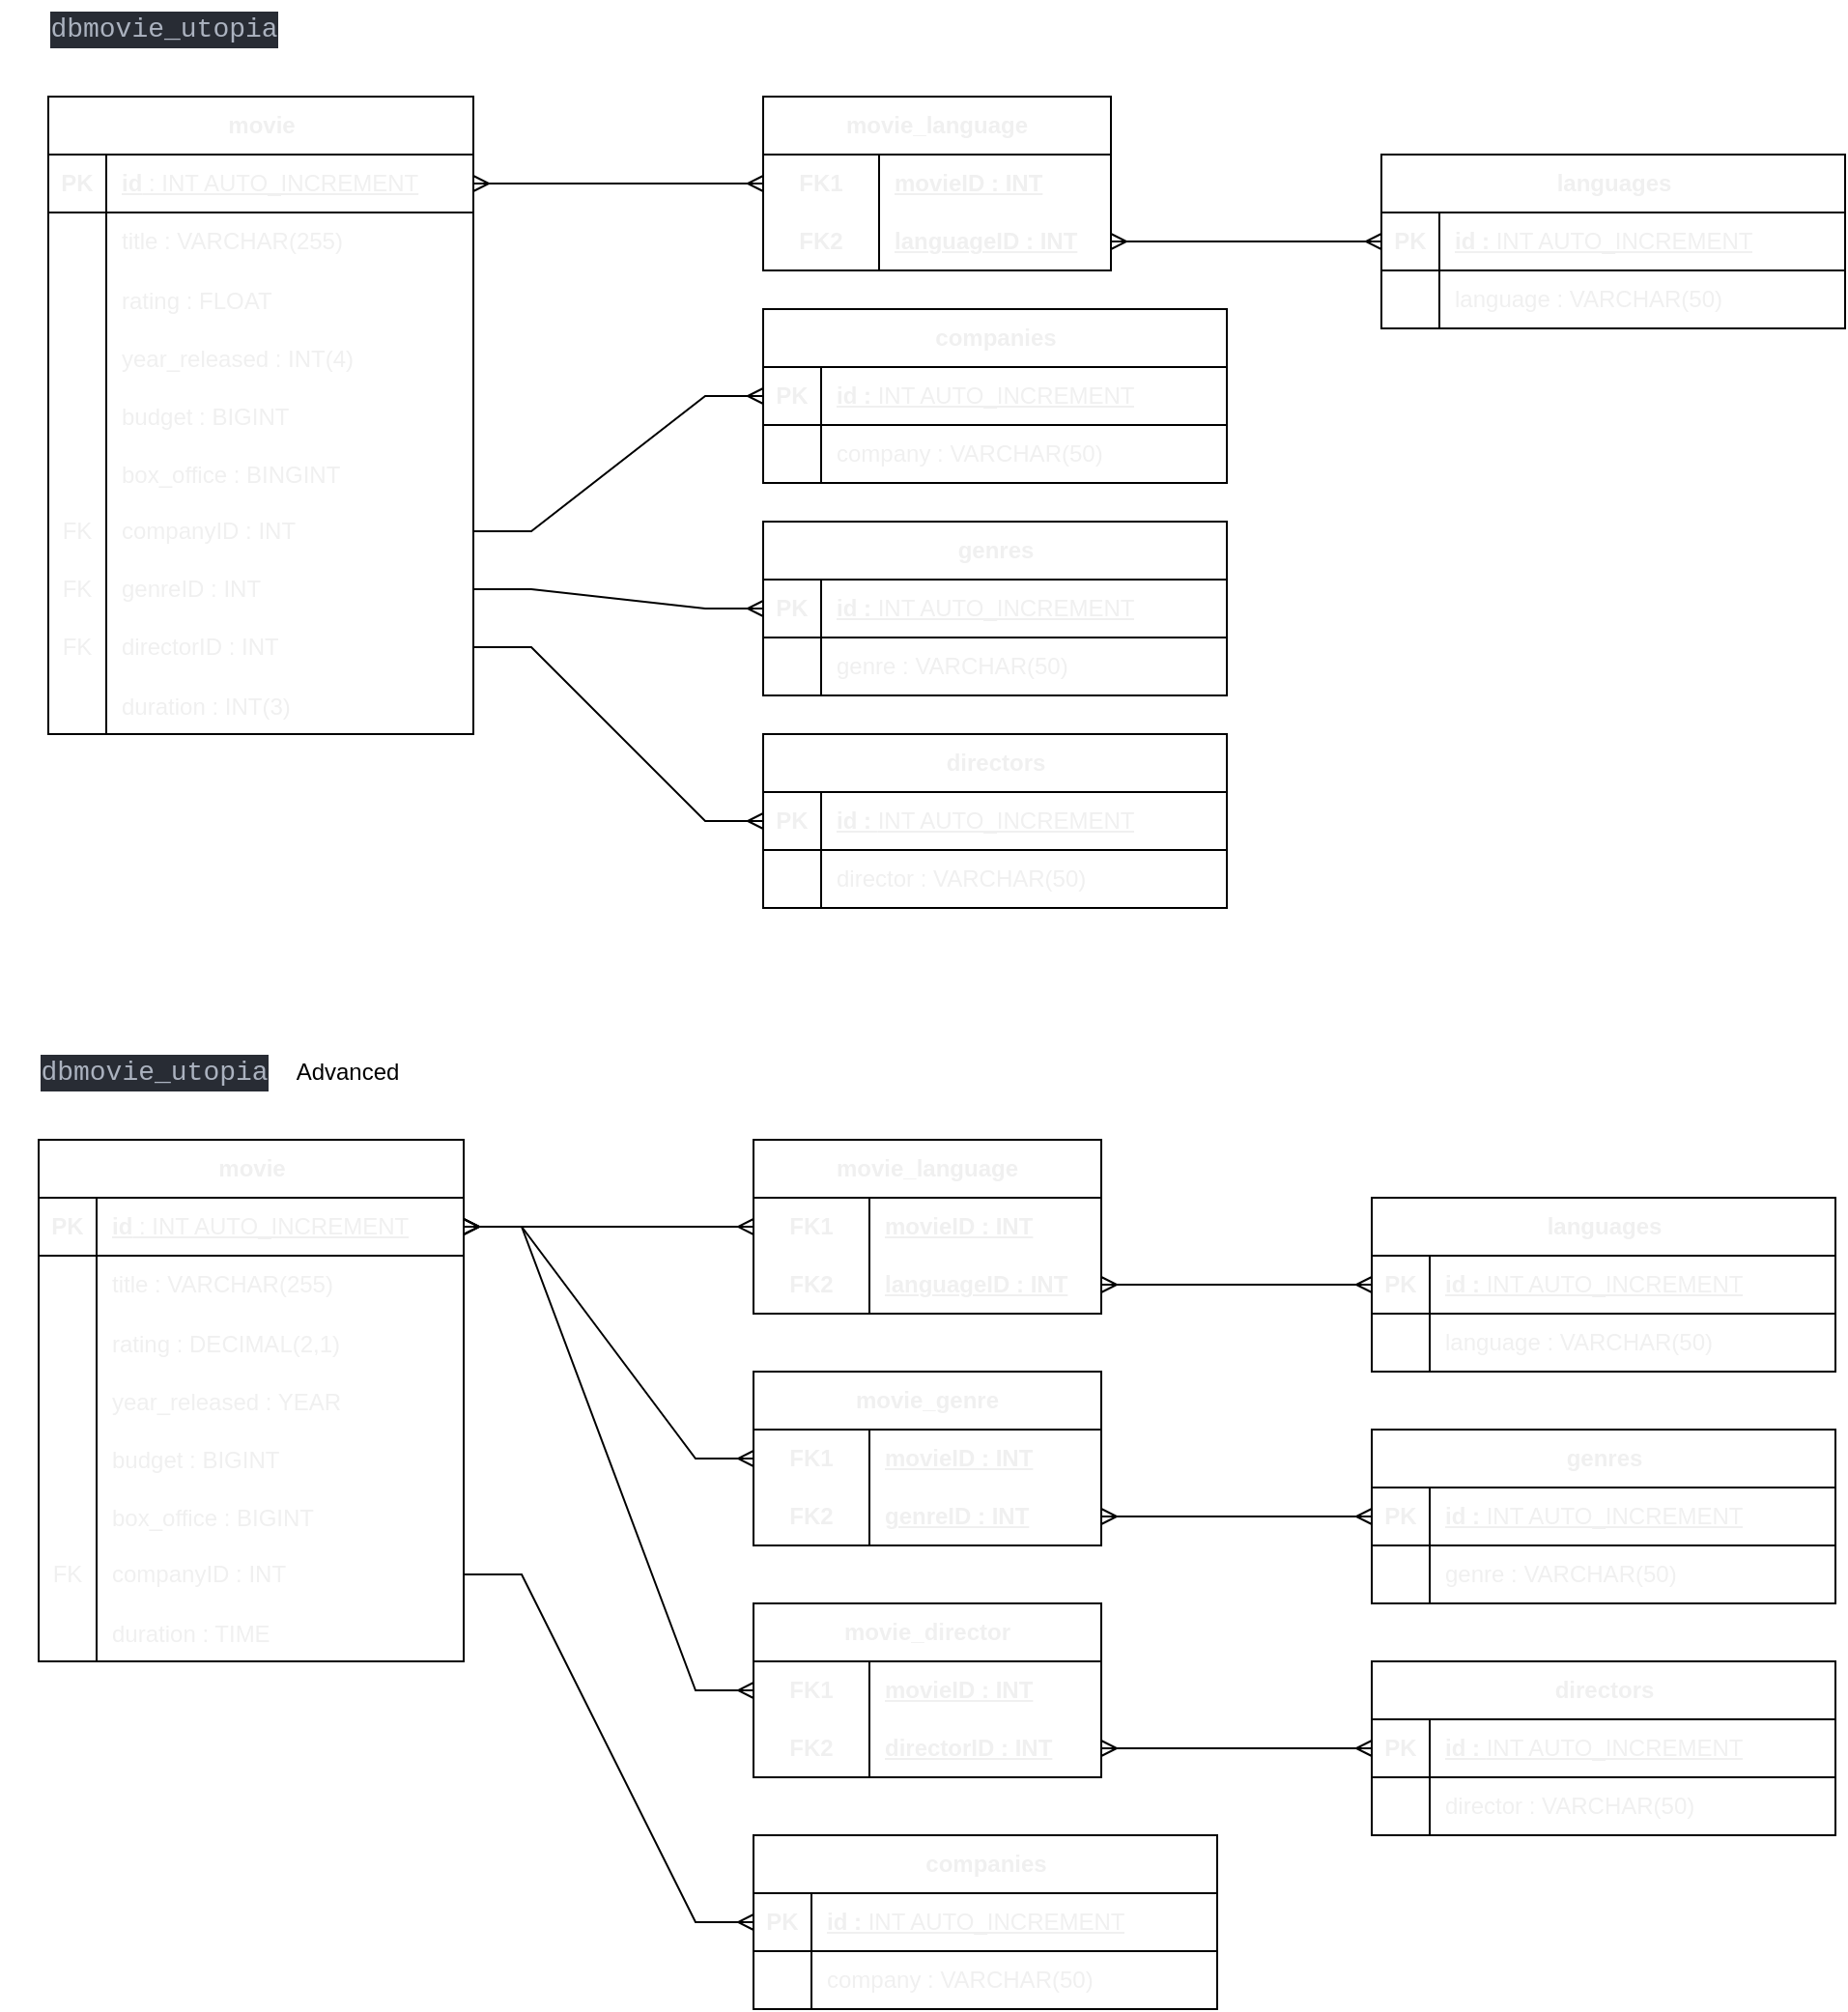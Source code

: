 <mxfile>
    <diagram name="Page-1" id="9GhUjrJv9Pr91j9td0ZA">
        <mxGraphModel dx="1002" dy="1085" grid="1" gridSize="10" guides="1" tooltips="1" connect="1" arrows="1" fold="1" page="1" pageScale="1" pageWidth="827" pageHeight="1169" math="0" shadow="0">
            <root>
                <mxCell id="0"/>
                <mxCell id="1" parent="0"/>
                <mxCell id="3p0QOMuEoNao0UOKYTfq-97" value="&lt;div style=&quot;color: rgb(171, 178, 191); background-color: rgb(40, 44, 52); font-family: &amp;quot;Fira Code&amp;quot;, Consolas, &amp;quot;Courier New&amp;quot;, monospace; font-size: 14px; line-height: 19px;&quot;&gt;dbmovie_utopia&lt;/div&gt;" style="text;html=1;strokeColor=none;fillColor=none;align=center;verticalAlign=middle;whiteSpace=wrap;rounded=0;" parent="1" vertex="1">
                    <mxGeometry x="40" y="570" width="160" height="30" as="geometry"/>
                </mxCell>
                <mxCell id="3p0QOMuEoNao0UOKYTfq-98" value="movie" style="shape=table;startSize=30;container=1;collapsible=1;childLayout=tableLayout;fixedRows=1;rowLines=0;fontStyle=1;align=center;resizeLast=1;html=1;fontColor=#F0F0F0;labelBackgroundColor=default;" parent="1" vertex="1">
                    <mxGeometry x="60" y="620" width="220" height="270" as="geometry"/>
                </mxCell>
                <mxCell id="3p0QOMuEoNao0UOKYTfq-99" value="" style="shape=tableRow;horizontal=0;startSize=0;swimlaneHead=0;swimlaneBody=0;fillColor=none;collapsible=0;dropTarget=0;points=[[0,0.5],[1,0.5]];portConstraint=eastwest;top=0;left=0;right=0;bottom=1;fontColor=#F0F0F0;labelBackgroundColor=default;" parent="3p0QOMuEoNao0UOKYTfq-98" vertex="1">
                    <mxGeometry y="30" width="220" height="30" as="geometry"/>
                </mxCell>
                <mxCell id="3p0QOMuEoNao0UOKYTfq-100" value="PK" style="shape=partialRectangle;connectable=0;fillColor=none;top=0;left=0;bottom=0;right=0;fontStyle=1;overflow=hidden;whiteSpace=wrap;html=1;fontColor=#F0F0F0;labelBackgroundColor=default;" parent="3p0QOMuEoNao0UOKYTfq-99" vertex="1">
                    <mxGeometry width="30" height="30" as="geometry">
                        <mxRectangle width="30" height="30" as="alternateBounds"/>
                    </mxGeometry>
                </mxCell>
                <mxCell id="3p0QOMuEoNao0UOKYTfq-101" value="id&lt;span style=&quot;font-weight: normal;&quot;&gt;&amp;nbsp;: INT AUTO_INCREMENT&lt;/span&gt;" style="shape=partialRectangle;connectable=0;fillColor=none;top=0;left=0;bottom=0;right=0;align=left;spacingLeft=6;fontStyle=5;overflow=hidden;whiteSpace=wrap;html=1;fontColor=#F0F0F0;labelBackgroundColor=default;" parent="3p0QOMuEoNao0UOKYTfq-99" vertex="1">
                    <mxGeometry x="30" width="190" height="30" as="geometry">
                        <mxRectangle width="190" height="30" as="alternateBounds"/>
                    </mxGeometry>
                </mxCell>
                <mxCell id="3p0QOMuEoNao0UOKYTfq-102" value="" style="shape=tableRow;horizontal=0;startSize=0;swimlaneHead=0;swimlaneBody=0;fillColor=none;collapsible=0;dropTarget=0;points=[[0,0.5],[1,0.5]];portConstraint=eastwest;top=0;left=0;right=0;bottom=0;fontColor=#F0F0F0;labelBackgroundColor=default;" parent="3p0QOMuEoNao0UOKYTfq-98" vertex="1">
                    <mxGeometry y="60" width="220" height="30" as="geometry"/>
                </mxCell>
                <mxCell id="3p0QOMuEoNao0UOKYTfq-103" value="" style="shape=partialRectangle;connectable=0;fillColor=none;top=0;left=0;bottom=0;right=0;editable=1;overflow=hidden;whiteSpace=wrap;html=1;fontColor=#F0F0F0;labelBackgroundColor=default;" parent="3p0QOMuEoNao0UOKYTfq-102" vertex="1">
                    <mxGeometry width="30" height="30" as="geometry">
                        <mxRectangle width="30" height="30" as="alternateBounds"/>
                    </mxGeometry>
                </mxCell>
                <mxCell id="3p0QOMuEoNao0UOKYTfq-104" value="title : VARCHAR(255)" style="shape=partialRectangle;connectable=0;fillColor=none;top=0;left=0;bottom=0;right=0;align=left;spacingLeft=6;overflow=hidden;whiteSpace=wrap;html=1;fontColor=#F0F0F0;labelBackgroundColor=default;" parent="3p0QOMuEoNao0UOKYTfq-102" vertex="1">
                    <mxGeometry x="30" width="190" height="30" as="geometry">
                        <mxRectangle width="190" height="30" as="alternateBounds"/>
                    </mxGeometry>
                </mxCell>
                <mxCell id="3p0QOMuEoNao0UOKYTfq-163" value="" style="shape=tableRow;horizontal=0;startSize=0;swimlaneHead=0;swimlaneBody=0;fillColor=none;collapsible=0;dropTarget=0;points=[[0,0.5],[1,0.5]];portConstraint=eastwest;top=0;left=0;right=0;bottom=0;fontColor=#F0F0F0;labelBackgroundColor=default;" parent="3p0QOMuEoNao0UOKYTfq-98" vertex="1">
                    <mxGeometry y="90" width="220" height="30" as="geometry"/>
                </mxCell>
                <mxCell id="3p0QOMuEoNao0UOKYTfq-164" value="" style="shape=partialRectangle;connectable=0;fillColor=none;top=0;left=0;bottom=0;right=0;editable=1;overflow=hidden;fontColor=#F0F0F0;labelBackgroundColor=default;" parent="3p0QOMuEoNao0UOKYTfq-163" vertex="1">
                    <mxGeometry width="30" height="30" as="geometry">
                        <mxRectangle width="30" height="30" as="alternateBounds"/>
                    </mxGeometry>
                </mxCell>
                <mxCell id="3p0QOMuEoNao0UOKYTfq-165" value="rating : DECIMAL(2,1)" style="shape=partialRectangle;connectable=0;fillColor=none;top=0;left=0;bottom=0;right=0;align=left;spacingLeft=6;overflow=hidden;fontColor=#F0F0F0;labelBackgroundColor=default;" parent="3p0QOMuEoNao0UOKYTfq-163" vertex="1">
                    <mxGeometry x="30" width="190" height="30" as="geometry">
                        <mxRectangle width="190" height="30" as="alternateBounds"/>
                    </mxGeometry>
                </mxCell>
                <mxCell id="3p0QOMuEoNao0UOKYTfq-169" value="" style="shape=tableRow;horizontal=0;startSize=0;swimlaneHead=0;swimlaneBody=0;fillColor=none;collapsible=0;dropTarget=0;points=[[0,0.5],[1,0.5]];portConstraint=eastwest;top=0;left=0;right=0;bottom=0;fontColor=#F0F0F0;labelBackgroundColor=default;" parent="3p0QOMuEoNao0UOKYTfq-98" vertex="1">
                    <mxGeometry y="120" width="220" height="30" as="geometry"/>
                </mxCell>
                <mxCell id="3p0QOMuEoNao0UOKYTfq-170" value="" style="shape=partialRectangle;connectable=0;fillColor=none;top=0;left=0;bottom=0;right=0;editable=1;overflow=hidden;fontColor=#F0F0F0;labelBackgroundColor=default;" parent="3p0QOMuEoNao0UOKYTfq-169" vertex="1">
                    <mxGeometry width="30" height="30" as="geometry">
                        <mxRectangle width="30" height="30" as="alternateBounds"/>
                    </mxGeometry>
                </mxCell>
                <mxCell id="3p0QOMuEoNao0UOKYTfq-171" value="year_released : YEAR" style="shape=partialRectangle;connectable=0;fillColor=none;top=0;left=0;bottom=0;right=0;align=left;spacingLeft=6;overflow=hidden;fontColor=#F0F0F0;labelBackgroundColor=default;" parent="3p0QOMuEoNao0UOKYTfq-169" vertex="1">
                    <mxGeometry x="30" width="190" height="30" as="geometry">
                        <mxRectangle width="190" height="30" as="alternateBounds"/>
                    </mxGeometry>
                </mxCell>
                <mxCell id="3p0QOMuEoNao0UOKYTfq-166" value="" style="shape=tableRow;horizontal=0;startSize=0;swimlaneHead=0;swimlaneBody=0;fillColor=none;collapsible=0;dropTarget=0;points=[[0,0.5],[1,0.5]];portConstraint=eastwest;top=0;left=0;right=0;bottom=0;fontColor=#F0F0F0;labelBackgroundColor=default;" parent="3p0QOMuEoNao0UOKYTfq-98" vertex="1">
                    <mxGeometry y="150" width="220" height="30" as="geometry"/>
                </mxCell>
                <mxCell id="3p0QOMuEoNao0UOKYTfq-167" value="" style="shape=partialRectangle;connectable=0;fillColor=none;top=0;left=0;bottom=0;right=0;editable=1;overflow=hidden;fontColor=#F0F0F0;labelBackgroundColor=default;" parent="3p0QOMuEoNao0UOKYTfq-166" vertex="1">
                    <mxGeometry width="30" height="30" as="geometry">
                        <mxRectangle width="30" height="30" as="alternateBounds"/>
                    </mxGeometry>
                </mxCell>
                <mxCell id="3p0QOMuEoNao0UOKYTfq-168" value="budget : BIGINT" style="shape=partialRectangle;connectable=0;fillColor=none;top=0;left=0;bottom=0;right=0;align=left;spacingLeft=6;overflow=hidden;fontColor=#F0F0F0;labelBackgroundColor=default;" parent="3p0QOMuEoNao0UOKYTfq-166" vertex="1">
                    <mxGeometry x="30" width="190" height="30" as="geometry">
                        <mxRectangle width="190" height="30" as="alternateBounds"/>
                    </mxGeometry>
                </mxCell>
                <mxCell id="3p0QOMuEoNao0UOKYTfq-172" value="" style="shape=tableRow;horizontal=0;startSize=0;swimlaneHead=0;swimlaneBody=0;fillColor=none;collapsible=0;dropTarget=0;points=[[0,0.5],[1,0.5]];portConstraint=eastwest;top=0;left=0;right=0;bottom=0;fontColor=#F0F0F0;labelBackgroundColor=default;" parent="3p0QOMuEoNao0UOKYTfq-98" vertex="1">
                    <mxGeometry y="180" width="220" height="30" as="geometry"/>
                </mxCell>
                <mxCell id="3p0QOMuEoNao0UOKYTfq-173" value="" style="shape=partialRectangle;connectable=0;fillColor=none;top=0;left=0;bottom=0;right=0;editable=1;overflow=hidden;fontColor=#F0F0F0;labelBackgroundColor=default;" parent="3p0QOMuEoNao0UOKYTfq-172" vertex="1">
                    <mxGeometry width="30" height="30" as="geometry">
                        <mxRectangle width="30" height="30" as="alternateBounds"/>
                    </mxGeometry>
                </mxCell>
                <mxCell id="3p0QOMuEoNao0UOKYTfq-174" value="box_office : BIGINT" style="shape=partialRectangle;connectable=0;fillColor=none;top=0;left=0;bottom=0;right=0;align=left;spacingLeft=6;overflow=hidden;fontColor=#F0F0F0;labelBackgroundColor=default;" parent="3p0QOMuEoNao0UOKYTfq-172" vertex="1">
                    <mxGeometry x="30" width="190" height="30" as="geometry">
                        <mxRectangle width="190" height="30" as="alternateBounds"/>
                    </mxGeometry>
                </mxCell>
                <mxCell id="3p0QOMuEoNao0UOKYTfq-178" value="" style="shape=tableRow;horizontal=0;startSize=0;swimlaneHead=0;swimlaneBody=0;fillColor=none;collapsible=0;dropTarget=0;points=[[0,0.5],[1,0.5]];portConstraint=eastwest;top=0;left=0;right=0;bottom=0;fontColor=#F0F0F0;labelBackgroundColor=default;" parent="3p0QOMuEoNao0UOKYTfq-98" vertex="1">
                    <mxGeometry y="210" width="220" height="30" as="geometry"/>
                </mxCell>
                <mxCell id="3p0QOMuEoNao0UOKYTfq-179" value="FK" style="shape=partialRectangle;connectable=0;fillColor=none;top=0;left=0;bottom=0;right=0;fontStyle=0;overflow=hidden;whiteSpace=wrap;html=1;fontColor=#F0F0F0;labelBackgroundColor=default;" parent="3p0QOMuEoNao0UOKYTfq-178" vertex="1">
                    <mxGeometry width="30" height="30" as="geometry">
                        <mxRectangle width="30" height="30" as="alternateBounds"/>
                    </mxGeometry>
                </mxCell>
                <mxCell id="3p0QOMuEoNao0UOKYTfq-180" value="companyID : INT" style="shape=partialRectangle;connectable=0;fillColor=none;top=0;left=0;bottom=0;right=0;align=left;spacingLeft=6;fontStyle=0;overflow=hidden;whiteSpace=wrap;html=1;fontColor=#F0F0F0;labelBackgroundColor=default;" parent="3p0QOMuEoNao0UOKYTfq-178" vertex="1">
                    <mxGeometry x="30" width="190" height="30" as="geometry">
                        <mxRectangle width="190" height="30" as="alternateBounds"/>
                    </mxGeometry>
                </mxCell>
                <mxCell id="3p0QOMuEoNao0UOKYTfq-190" value="" style="shape=tableRow;horizontal=0;startSize=0;swimlaneHead=0;swimlaneBody=0;fillColor=none;collapsible=0;dropTarget=0;points=[[0,0.5],[1,0.5]];portConstraint=eastwest;top=0;left=0;right=0;bottom=0;fontColor=#F0F0F0;labelBackgroundColor=default;" parent="3p0QOMuEoNao0UOKYTfq-98" vertex="1">
                    <mxGeometry y="240" width="220" height="30" as="geometry"/>
                </mxCell>
                <mxCell id="3p0QOMuEoNao0UOKYTfq-191" value="" style="shape=partialRectangle;connectable=0;fillColor=none;top=0;left=0;bottom=0;right=0;editable=1;overflow=hidden;fontColor=#F0F0F0;labelBackgroundColor=default;" parent="3p0QOMuEoNao0UOKYTfq-190" vertex="1">
                    <mxGeometry width="30" height="30" as="geometry">
                        <mxRectangle width="30" height="30" as="alternateBounds"/>
                    </mxGeometry>
                </mxCell>
                <mxCell id="3p0QOMuEoNao0UOKYTfq-192" value="duration : TIME" style="shape=partialRectangle;connectable=0;fillColor=none;top=0;left=0;bottom=0;right=0;align=left;spacingLeft=6;overflow=hidden;fontColor=#F0F0F0;labelBackgroundColor=default;" parent="3p0QOMuEoNao0UOKYTfq-190" vertex="1">
                    <mxGeometry x="30" width="190" height="30" as="geometry">
                        <mxRectangle width="190" height="30" as="alternateBounds"/>
                    </mxGeometry>
                </mxCell>
                <mxCell id="3p0QOMuEoNao0UOKYTfq-111" value="languages" style="shape=table;startSize=30;container=1;collapsible=1;childLayout=tableLayout;fixedRows=1;rowLines=0;fontStyle=1;align=center;resizeLast=1;html=1;fontColor=#F0F0F0;labelBackgroundColor=default;" parent="1" vertex="1">
                    <mxGeometry x="750" y="650" width="240" height="90" as="geometry"/>
                </mxCell>
                <mxCell id="3p0QOMuEoNao0UOKYTfq-112" value="" style="shape=tableRow;horizontal=0;startSize=0;swimlaneHead=0;swimlaneBody=0;fillColor=none;collapsible=0;dropTarget=0;points=[[0,0.5],[1,0.5]];portConstraint=eastwest;top=0;left=0;right=0;bottom=1;fontColor=#F0F0F0;labelBackgroundColor=default;" parent="3p0QOMuEoNao0UOKYTfq-111" vertex="1">
                    <mxGeometry y="30" width="240" height="30" as="geometry"/>
                </mxCell>
                <mxCell id="3p0QOMuEoNao0UOKYTfq-113" value="PK" style="shape=partialRectangle;connectable=0;fillColor=none;top=0;left=0;bottom=0;right=0;fontStyle=1;overflow=hidden;whiteSpace=wrap;html=1;fontColor=#F0F0F0;labelBackgroundColor=default;" parent="3p0QOMuEoNao0UOKYTfq-112" vertex="1">
                    <mxGeometry width="30" height="30" as="geometry">
                        <mxRectangle width="30" height="30" as="alternateBounds"/>
                    </mxGeometry>
                </mxCell>
                <mxCell id="3p0QOMuEoNao0UOKYTfq-114" value="id :&lt;span style=&quot;font-weight: normal;&quot;&gt;&amp;nbsp;INT AUTO_INCREMENT&lt;/span&gt;" style="shape=partialRectangle;connectable=0;fillColor=none;top=0;left=0;bottom=0;right=0;align=left;spacingLeft=6;fontStyle=5;overflow=hidden;whiteSpace=wrap;html=1;fontColor=#F0F0F0;labelBackgroundColor=default;" parent="3p0QOMuEoNao0UOKYTfq-112" vertex="1">
                    <mxGeometry x="30" width="210" height="30" as="geometry">
                        <mxRectangle width="210" height="30" as="alternateBounds"/>
                    </mxGeometry>
                </mxCell>
                <mxCell id="3p0QOMuEoNao0UOKYTfq-115" value="" style="shape=tableRow;horizontal=0;startSize=0;swimlaneHead=0;swimlaneBody=0;fillColor=none;collapsible=0;dropTarget=0;points=[[0,0.5],[1,0.5]];portConstraint=eastwest;top=0;left=0;right=0;bottom=0;fontColor=#F0F0F0;labelBackgroundColor=default;" parent="3p0QOMuEoNao0UOKYTfq-111" vertex="1">
                    <mxGeometry y="60" width="240" height="30" as="geometry"/>
                </mxCell>
                <mxCell id="3p0QOMuEoNao0UOKYTfq-116" value="" style="shape=partialRectangle;connectable=0;fillColor=none;top=0;left=0;bottom=0;right=0;editable=1;overflow=hidden;whiteSpace=wrap;html=1;fontColor=#F0F0F0;labelBackgroundColor=default;" parent="3p0QOMuEoNao0UOKYTfq-115" vertex="1">
                    <mxGeometry width="30" height="30" as="geometry">
                        <mxRectangle width="30" height="30" as="alternateBounds"/>
                    </mxGeometry>
                </mxCell>
                <mxCell id="3p0QOMuEoNao0UOKYTfq-117" value="language&amp;nbsp;: VARCHAR(50)" style="shape=partialRectangle;connectable=0;fillColor=none;top=0;left=0;bottom=0;right=0;align=left;spacingLeft=6;overflow=hidden;whiteSpace=wrap;html=1;fontColor=#F0F0F0;labelBackgroundColor=default;" parent="3p0QOMuEoNao0UOKYTfq-115" vertex="1">
                    <mxGeometry x="30" width="210" height="30" as="geometry">
                        <mxRectangle width="210" height="30" as="alternateBounds"/>
                    </mxGeometry>
                </mxCell>
                <mxCell id="3p0QOMuEoNao0UOKYTfq-124" value="companies" style="shape=table;startSize=30;container=1;collapsible=1;childLayout=tableLayout;fixedRows=1;rowLines=0;fontStyle=1;align=center;resizeLast=1;html=1;fontColor=#F0F0F0;labelBackgroundColor=default;" parent="1" vertex="1">
                    <mxGeometry x="430" y="980" width="240" height="90" as="geometry"/>
                </mxCell>
                <mxCell id="3p0QOMuEoNao0UOKYTfq-125" value="" style="shape=tableRow;horizontal=0;startSize=0;swimlaneHead=0;swimlaneBody=0;fillColor=none;collapsible=0;dropTarget=0;points=[[0,0.5],[1,0.5]];portConstraint=eastwest;top=0;left=0;right=0;bottom=1;fontColor=#F0F0F0;labelBackgroundColor=default;" parent="3p0QOMuEoNao0UOKYTfq-124" vertex="1">
                    <mxGeometry y="30" width="240" height="30" as="geometry"/>
                </mxCell>
                <mxCell id="3p0QOMuEoNao0UOKYTfq-126" value="PK" style="shape=partialRectangle;connectable=0;fillColor=none;top=0;left=0;bottom=0;right=0;fontStyle=1;overflow=hidden;whiteSpace=wrap;html=1;fontColor=#F0F0F0;labelBackgroundColor=default;" parent="3p0QOMuEoNao0UOKYTfq-125" vertex="1">
                    <mxGeometry width="30" height="30" as="geometry">
                        <mxRectangle width="30" height="30" as="alternateBounds"/>
                    </mxGeometry>
                </mxCell>
                <mxCell id="3p0QOMuEoNao0UOKYTfq-127" value="id :&lt;span style=&quot;font-weight: normal;&quot;&gt;&amp;nbsp;INT AUTO_INCREMENT&lt;/span&gt;" style="shape=partialRectangle;connectable=0;fillColor=none;top=0;left=0;bottom=0;right=0;align=left;spacingLeft=6;fontStyle=5;overflow=hidden;whiteSpace=wrap;html=1;fontColor=#F0F0F0;labelBackgroundColor=default;" parent="3p0QOMuEoNao0UOKYTfq-125" vertex="1">
                    <mxGeometry x="30" width="210" height="30" as="geometry">
                        <mxRectangle width="210" height="30" as="alternateBounds"/>
                    </mxGeometry>
                </mxCell>
                <mxCell id="3p0QOMuEoNao0UOKYTfq-128" value="" style="shape=tableRow;horizontal=0;startSize=0;swimlaneHead=0;swimlaneBody=0;fillColor=none;collapsible=0;dropTarget=0;points=[[0,0.5],[1,0.5]];portConstraint=eastwest;top=0;left=0;right=0;bottom=0;fontColor=#F0F0F0;labelBackgroundColor=default;" parent="3p0QOMuEoNao0UOKYTfq-124" vertex="1">
                    <mxGeometry y="60" width="240" height="30" as="geometry"/>
                </mxCell>
                <mxCell id="3p0QOMuEoNao0UOKYTfq-129" value="" style="shape=partialRectangle;connectable=0;fillColor=none;top=0;left=0;bottom=0;right=0;editable=1;overflow=hidden;whiteSpace=wrap;html=1;fontColor=#F0F0F0;labelBackgroundColor=default;" parent="3p0QOMuEoNao0UOKYTfq-128" vertex="1">
                    <mxGeometry width="30" height="30" as="geometry">
                        <mxRectangle width="30" height="30" as="alternateBounds"/>
                    </mxGeometry>
                </mxCell>
                <mxCell id="3p0QOMuEoNao0UOKYTfq-130" value="company : VARCHAR(50)" style="shape=partialRectangle;connectable=0;fillColor=none;top=0;left=0;bottom=0;right=0;align=left;spacingLeft=6;overflow=hidden;whiteSpace=wrap;html=1;fontColor=#F0F0F0;labelBackgroundColor=default;" parent="3p0QOMuEoNao0UOKYTfq-128" vertex="1">
                    <mxGeometry x="30" width="210" height="30" as="geometry">
                        <mxRectangle width="210" height="30" as="alternateBounds"/>
                    </mxGeometry>
                </mxCell>
                <mxCell id="3p0QOMuEoNao0UOKYTfq-137" value="genres" style="shape=table;startSize=30;container=1;collapsible=1;childLayout=tableLayout;fixedRows=1;rowLines=0;fontStyle=1;align=center;resizeLast=1;html=1;fontColor=#F0F0F0;labelBackgroundColor=default;" parent="1" vertex="1">
                    <mxGeometry x="750" y="770" width="240" height="90" as="geometry">
                        <mxRectangle x="480" y="310" width="80" height="30" as="alternateBounds"/>
                    </mxGeometry>
                </mxCell>
                <mxCell id="3p0QOMuEoNao0UOKYTfq-138" value="" style="shape=tableRow;horizontal=0;startSize=0;swimlaneHead=0;swimlaneBody=0;fillColor=none;collapsible=0;dropTarget=0;points=[[0,0.5],[1,0.5]];portConstraint=eastwest;top=0;left=0;right=0;bottom=1;fontColor=#F0F0F0;labelBackgroundColor=default;" parent="3p0QOMuEoNao0UOKYTfq-137" vertex="1">
                    <mxGeometry y="30" width="240" height="30" as="geometry"/>
                </mxCell>
                <mxCell id="3p0QOMuEoNao0UOKYTfq-139" value="PK" style="shape=partialRectangle;connectable=0;fillColor=none;top=0;left=0;bottom=0;right=0;fontStyle=1;overflow=hidden;whiteSpace=wrap;html=1;fontColor=#F0F0F0;labelBackgroundColor=default;" parent="3p0QOMuEoNao0UOKYTfq-138" vertex="1">
                    <mxGeometry width="30" height="30" as="geometry">
                        <mxRectangle width="30" height="30" as="alternateBounds"/>
                    </mxGeometry>
                </mxCell>
                <mxCell id="3p0QOMuEoNao0UOKYTfq-140" value="id :&lt;span style=&quot;font-weight: normal;&quot;&gt;&amp;nbsp;INT AUTO_INCREMENT&lt;/span&gt;" style="shape=partialRectangle;connectable=0;fillColor=none;top=0;left=0;bottom=0;right=0;align=left;spacingLeft=6;fontStyle=5;overflow=hidden;whiteSpace=wrap;html=1;fontColor=#F0F0F0;labelBackgroundColor=default;" parent="3p0QOMuEoNao0UOKYTfq-138" vertex="1">
                    <mxGeometry x="30" width="210" height="30" as="geometry">
                        <mxRectangle width="210" height="30" as="alternateBounds"/>
                    </mxGeometry>
                </mxCell>
                <mxCell id="3p0QOMuEoNao0UOKYTfq-141" value="" style="shape=tableRow;horizontal=0;startSize=0;swimlaneHead=0;swimlaneBody=0;fillColor=none;collapsible=0;dropTarget=0;points=[[0,0.5],[1,0.5]];portConstraint=eastwest;top=0;left=0;right=0;bottom=0;fontColor=#F0F0F0;labelBackgroundColor=default;" parent="3p0QOMuEoNao0UOKYTfq-137" vertex="1">
                    <mxGeometry y="60" width="240" height="30" as="geometry"/>
                </mxCell>
                <mxCell id="3p0QOMuEoNao0UOKYTfq-142" value="" style="shape=partialRectangle;connectable=0;fillColor=none;top=0;left=0;bottom=0;right=0;editable=1;overflow=hidden;whiteSpace=wrap;html=1;fontColor=#F0F0F0;labelBackgroundColor=default;" parent="3p0QOMuEoNao0UOKYTfq-141" vertex="1">
                    <mxGeometry width="30" height="30" as="geometry">
                        <mxRectangle width="30" height="30" as="alternateBounds"/>
                    </mxGeometry>
                </mxCell>
                <mxCell id="3p0QOMuEoNao0UOKYTfq-143" value="genre : VARCHAR(50)" style="shape=partialRectangle;connectable=0;fillColor=none;top=0;left=0;bottom=0;right=0;align=left;spacingLeft=6;overflow=hidden;whiteSpace=wrap;html=1;fontColor=#F0F0F0;labelBackgroundColor=default;" parent="3p0QOMuEoNao0UOKYTfq-141" vertex="1">
                    <mxGeometry x="30" width="210" height="30" as="geometry">
                        <mxRectangle width="210" height="30" as="alternateBounds"/>
                    </mxGeometry>
                </mxCell>
                <mxCell id="3p0QOMuEoNao0UOKYTfq-150" value="directors" style="shape=table;startSize=30;container=1;collapsible=1;childLayout=tableLayout;fixedRows=1;rowLines=0;fontStyle=1;align=center;resizeLast=1;html=1;fontColor=#F0F0F0;labelBackgroundColor=default;" parent="1" vertex="1">
                    <mxGeometry x="750" y="890" width="240" height="90" as="geometry">
                        <mxRectangle x="480" y="430" width="90" height="30" as="alternateBounds"/>
                    </mxGeometry>
                </mxCell>
                <mxCell id="3p0QOMuEoNao0UOKYTfq-151" value="" style="shape=tableRow;horizontal=0;startSize=0;swimlaneHead=0;swimlaneBody=0;fillColor=none;collapsible=0;dropTarget=0;points=[[0,0.5],[1,0.5]];portConstraint=eastwest;top=0;left=0;right=0;bottom=1;fontColor=#F0F0F0;labelBackgroundColor=default;" parent="3p0QOMuEoNao0UOKYTfq-150" vertex="1">
                    <mxGeometry y="30" width="240" height="30" as="geometry"/>
                </mxCell>
                <mxCell id="3p0QOMuEoNao0UOKYTfq-152" value="PK" style="shape=partialRectangle;connectable=0;fillColor=none;top=0;left=0;bottom=0;right=0;fontStyle=1;overflow=hidden;whiteSpace=wrap;html=1;fontColor=#F0F0F0;labelBackgroundColor=default;" parent="3p0QOMuEoNao0UOKYTfq-151" vertex="1">
                    <mxGeometry width="30" height="30" as="geometry">
                        <mxRectangle width="30" height="30" as="alternateBounds"/>
                    </mxGeometry>
                </mxCell>
                <mxCell id="3p0QOMuEoNao0UOKYTfq-153" value="id :&amp;nbsp;&lt;span style=&quot;font-weight: 400;&quot;&gt;INT AUTO_INCREMENT&lt;/span&gt;" style="shape=partialRectangle;connectable=0;fillColor=none;top=0;left=0;bottom=0;right=0;align=left;spacingLeft=6;fontStyle=5;overflow=hidden;whiteSpace=wrap;html=1;fontColor=#F0F0F0;labelBackgroundColor=default;" parent="3p0QOMuEoNao0UOKYTfq-151" vertex="1">
                    <mxGeometry x="30" width="210" height="30" as="geometry">
                        <mxRectangle width="210" height="30" as="alternateBounds"/>
                    </mxGeometry>
                </mxCell>
                <mxCell id="3p0QOMuEoNao0UOKYTfq-154" value="" style="shape=tableRow;horizontal=0;startSize=0;swimlaneHead=0;swimlaneBody=0;fillColor=none;collapsible=0;dropTarget=0;points=[[0,0.5],[1,0.5]];portConstraint=eastwest;top=0;left=0;right=0;bottom=0;fontColor=#F0F0F0;labelBackgroundColor=default;" parent="3p0QOMuEoNao0UOKYTfq-150" vertex="1">
                    <mxGeometry y="60" width="240" height="30" as="geometry"/>
                </mxCell>
                <mxCell id="3p0QOMuEoNao0UOKYTfq-155" value="" style="shape=partialRectangle;connectable=0;fillColor=none;top=0;left=0;bottom=0;right=0;editable=1;overflow=hidden;whiteSpace=wrap;html=1;fontColor=#F0F0F0;labelBackgroundColor=default;" parent="3p0QOMuEoNao0UOKYTfq-154" vertex="1">
                    <mxGeometry width="30" height="30" as="geometry">
                        <mxRectangle width="30" height="30" as="alternateBounds"/>
                    </mxGeometry>
                </mxCell>
                <mxCell id="3p0QOMuEoNao0UOKYTfq-156" value="director : VARCHAR(50)" style="shape=partialRectangle;connectable=0;fillColor=none;top=0;left=0;bottom=0;right=0;align=left;spacingLeft=6;overflow=hidden;whiteSpace=wrap;html=1;fontColor=#F0F0F0;labelBackgroundColor=default;" parent="3p0QOMuEoNao0UOKYTfq-154" vertex="1">
                    <mxGeometry x="30" width="210" height="30" as="geometry">
                        <mxRectangle width="210" height="30" as="alternateBounds"/>
                    </mxGeometry>
                </mxCell>
                <mxCell id="3p0QOMuEoNao0UOKYTfq-254" value="" style="edgeStyle=entityRelationEdgeStyle;fontSize=12;html=1;endArrow=ERmany;startArrow=ERmany;rounded=0;entryX=0;entryY=0.5;entryDx=0;entryDy=0;exitX=1;exitY=0.5;exitDx=0;exitDy=0;fontColor=#F0F0F0;labelBackgroundColor=default;" parent="1" source="3p0QOMuEoNao0UOKYTfq-276" target="3p0QOMuEoNao0UOKYTfq-138" edge="1">
                    <mxGeometry width="100" height="100" relative="1" as="geometry">
                        <mxPoint x="520" y="920" as="sourcePoint"/>
                        <mxPoint x="620" y="820" as="targetPoint"/>
                    </mxGeometry>
                </mxCell>
                <mxCell id="3p0QOMuEoNao0UOKYTfq-255" value="" style="edgeStyle=entityRelationEdgeStyle;fontSize=12;html=1;endArrow=ERmany;startArrow=ERmany;rounded=0;entryX=0;entryY=0.5;entryDx=0;entryDy=0;exitX=1;exitY=0.5;exitDx=0;exitDy=0;fontColor=#F0F0F0;labelBackgroundColor=default;" parent="1" source="3p0QOMuEoNao0UOKYTfq-263" target="3p0QOMuEoNao0UOKYTfq-112" edge="1">
                    <mxGeometry width="100" height="100" relative="1" as="geometry">
                        <mxPoint x="530" y="830" as="sourcePoint"/>
                        <mxPoint x="630" y="730" as="targetPoint"/>
                    </mxGeometry>
                </mxCell>
                <mxCell id="3p0QOMuEoNao0UOKYTfq-259" value="movie_language" style="shape=table;startSize=30;container=1;collapsible=1;childLayout=tableLayout;fixedRows=1;rowLines=0;fontStyle=1;align=center;resizeLast=1;html=1;whiteSpace=wrap;fontColor=#F0F0F0;labelBackgroundColor=default;" parent="1" vertex="1">
                    <mxGeometry x="430" y="620" width="180" height="90" as="geometry"/>
                </mxCell>
                <mxCell id="3p0QOMuEoNao0UOKYTfq-260" value="" style="shape=tableRow;horizontal=0;startSize=0;swimlaneHead=0;swimlaneBody=0;fillColor=none;collapsible=0;dropTarget=0;points=[[0,0.5],[1,0.5]];portConstraint=eastwest;top=0;left=0;right=0;bottom=0;html=1;fontColor=#F0F0F0;labelBackgroundColor=default;" parent="3p0QOMuEoNao0UOKYTfq-259" vertex="1">
                    <mxGeometry y="30" width="180" height="30" as="geometry"/>
                </mxCell>
                <mxCell id="3p0QOMuEoNao0UOKYTfq-261" value="FK1" style="shape=partialRectangle;connectable=0;fillColor=none;top=0;left=0;bottom=0;right=0;fontStyle=1;overflow=hidden;html=1;whiteSpace=wrap;fontColor=#F0F0F0;labelBackgroundColor=default;" parent="3p0QOMuEoNao0UOKYTfq-260" vertex="1">
                    <mxGeometry width="60" height="30" as="geometry">
                        <mxRectangle width="60" height="30" as="alternateBounds"/>
                    </mxGeometry>
                </mxCell>
                <mxCell id="3p0QOMuEoNao0UOKYTfq-262" value="movieID : INT" style="shape=partialRectangle;connectable=0;fillColor=none;top=0;left=0;bottom=0;right=0;align=left;spacingLeft=6;fontStyle=5;overflow=hidden;html=1;whiteSpace=wrap;fontColor=#F0F0F0;labelBackgroundColor=default;" parent="3p0QOMuEoNao0UOKYTfq-260" vertex="1">
                    <mxGeometry x="60" width="120" height="30" as="geometry">
                        <mxRectangle width="120" height="30" as="alternateBounds"/>
                    </mxGeometry>
                </mxCell>
                <mxCell id="3p0QOMuEoNao0UOKYTfq-263" value="" style="shape=tableRow;horizontal=0;startSize=0;swimlaneHead=0;swimlaneBody=0;fillColor=none;collapsible=0;dropTarget=0;points=[[0,0.5],[1,0.5]];portConstraint=eastwest;top=0;left=0;right=0;bottom=1;html=1;fontColor=#F0F0F0;labelBackgroundColor=default;" parent="3p0QOMuEoNao0UOKYTfq-259" vertex="1">
                    <mxGeometry y="60" width="180" height="30" as="geometry"/>
                </mxCell>
                <mxCell id="3p0QOMuEoNao0UOKYTfq-264" value="FK2" style="shape=partialRectangle;connectable=0;fillColor=none;top=0;left=0;bottom=0;right=0;fontStyle=1;overflow=hidden;html=1;whiteSpace=wrap;fontColor=#F0F0F0;labelBackgroundColor=default;" parent="3p0QOMuEoNao0UOKYTfq-263" vertex="1">
                    <mxGeometry width="60" height="30" as="geometry">
                        <mxRectangle width="60" height="30" as="alternateBounds"/>
                    </mxGeometry>
                </mxCell>
                <mxCell id="3p0QOMuEoNao0UOKYTfq-265" value="languageID : INT" style="shape=partialRectangle;connectable=0;fillColor=none;top=0;left=0;bottom=0;right=0;align=left;spacingLeft=6;fontStyle=5;overflow=hidden;html=1;whiteSpace=wrap;fontColor=#F0F0F0;labelBackgroundColor=default;" parent="3p0QOMuEoNao0UOKYTfq-263" vertex="1">
                    <mxGeometry x="60" width="120" height="30" as="geometry">
                        <mxRectangle width="120" height="30" as="alternateBounds"/>
                    </mxGeometry>
                </mxCell>
                <mxCell id="3p0QOMuEoNao0UOKYTfq-272" value="movie_genre" style="shape=table;startSize=30;container=1;collapsible=1;childLayout=tableLayout;fixedRows=1;rowLines=0;fontStyle=1;align=center;resizeLast=1;html=1;whiteSpace=wrap;fontColor=#F0F0F0;labelBackgroundColor=default;" parent="1" vertex="1">
                    <mxGeometry x="430" y="740" width="180" height="90" as="geometry"/>
                </mxCell>
                <mxCell id="3p0QOMuEoNao0UOKYTfq-273" value="" style="shape=tableRow;horizontal=0;startSize=0;swimlaneHead=0;swimlaneBody=0;fillColor=none;collapsible=0;dropTarget=0;points=[[0,0.5],[1,0.5]];portConstraint=eastwest;top=0;left=0;right=0;bottom=0;html=1;fontColor=#F0F0F0;labelBackgroundColor=default;" parent="3p0QOMuEoNao0UOKYTfq-272" vertex="1">
                    <mxGeometry y="30" width="180" height="30" as="geometry"/>
                </mxCell>
                <mxCell id="3p0QOMuEoNao0UOKYTfq-274" value="FK1" style="shape=partialRectangle;connectable=0;fillColor=none;top=0;left=0;bottom=0;right=0;fontStyle=1;overflow=hidden;html=1;whiteSpace=wrap;fontColor=#F0F0F0;labelBackgroundColor=default;" parent="3p0QOMuEoNao0UOKYTfq-273" vertex="1">
                    <mxGeometry width="60" height="30" as="geometry">
                        <mxRectangle width="60" height="30" as="alternateBounds"/>
                    </mxGeometry>
                </mxCell>
                <mxCell id="3p0QOMuEoNao0UOKYTfq-275" value="movieID : INT" style="shape=partialRectangle;connectable=0;fillColor=none;top=0;left=0;bottom=0;right=0;align=left;spacingLeft=6;fontStyle=5;overflow=hidden;html=1;whiteSpace=wrap;fontColor=#F0F0F0;labelBackgroundColor=default;" parent="3p0QOMuEoNao0UOKYTfq-273" vertex="1">
                    <mxGeometry x="60" width="120" height="30" as="geometry">
                        <mxRectangle width="120" height="30" as="alternateBounds"/>
                    </mxGeometry>
                </mxCell>
                <mxCell id="3p0QOMuEoNao0UOKYTfq-276" value="" style="shape=tableRow;horizontal=0;startSize=0;swimlaneHead=0;swimlaneBody=0;fillColor=none;collapsible=0;dropTarget=0;points=[[0,0.5],[1,0.5]];portConstraint=eastwest;top=0;left=0;right=0;bottom=1;html=1;fontColor=#F0F0F0;labelBackgroundColor=default;" parent="3p0QOMuEoNao0UOKYTfq-272" vertex="1">
                    <mxGeometry y="60" width="180" height="30" as="geometry"/>
                </mxCell>
                <mxCell id="3p0QOMuEoNao0UOKYTfq-277" value="FK2" style="shape=partialRectangle;connectable=0;fillColor=none;top=0;left=0;bottom=0;right=0;fontStyle=1;overflow=hidden;html=1;whiteSpace=wrap;fontColor=#F0F0F0;labelBackgroundColor=default;" parent="3p0QOMuEoNao0UOKYTfq-276" vertex="1">
                    <mxGeometry width="60" height="30" as="geometry">
                        <mxRectangle width="60" height="30" as="alternateBounds"/>
                    </mxGeometry>
                </mxCell>
                <mxCell id="3p0QOMuEoNao0UOKYTfq-278" value="genreID : INT" style="shape=partialRectangle;connectable=0;fillColor=none;top=0;left=0;bottom=0;right=0;align=left;spacingLeft=6;fontStyle=5;overflow=hidden;html=1;whiteSpace=wrap;fontColor=#F0F0F0;labelBackgroundColor=default;" parent="3p0QOMuEoNao0UOKYTfq-276" vertex="1">
                    <mxGeometry x="60" width="120" height="30" as="geometry">
                        <mxRectangle width="120" height="30" as="alternateBounds"/>
                    </mxGeometry>
                </mxCell>
                <mxCell id="3p0QOMuEoNao0UOKYTfq-280" value="" style="edgeStyle=entityRelationEdgeStyle;fontSize=12;html=1;endArrow=ERmany;startArrow=ERmany;rounded=0;entryX=0;entryY=0.5;entryDx=0;entryDy=0;exitX=1;exitY=0.5;exitDx=0;exitDy=0;fontColor=#F0F0F0;labelBackgroundColor=default;" parent="1" source="3p0QOMuEoNao0UOKYTfq-99" target="3p0QOMuEoNao0UOKYTfq-260" edge="1">
                    <mxGeometry width="100" height="100" relative="1" as="geometry">
                        <mxPoint x="310" y="800" as="sourcePoint"/>
                        <mxPoint x="410" y="700" as="targetPoint"/>
                    </mxGeometry>
                </mxCell>
                <mxCell id="3p0QOMuEoNao0UOKYTfq-281" value="" style="edgeStyle=entityRelationEdgeStyle;fontSize=12;html=1;endArrow=ERmany;startArrow=ERmany;rounded=0;entryX=0;entryY=0.5;entryDx=0;entryDy=0;exitX=1;exitY=0.5;exitDx=0;exitDy=0;fontColor=#F0F0F0;labelBackgroundColor=default;" parent="1" source="3p0QOMuEoNao0UOKYTfq-99" target="3p0QOMuEoNao0UOKYTfq-273" edge="1">
                    <mxGeometry width="100" height="100" relative="1" as="geometry">
                        <mxPoint x="250" y="1170" as="sourcePoint"/>
                        <mxPoint x="350" y="1070" as="targetPoint"/>
                    </mxGeometry>
                </mxCell>
                <mxCell id="3p0QOMuEoNao0UOKYTfq-282" value="" style="edgeStyle=entityRelationEdgeStyle;fontSize=12;html=1;endArrow=ERmany;rounded=0;entryX=0;entryY=0.5;entryDx=0;entryDy=0;fontColor=#F0F0F0;labelBackgroundColor=default;" parent="1" source="3p0QOMuEoNao0UOKYTfq-178" target="3p0QOMuEoNao0UOKYTfq-125" edge="1">
                    <mxGeometry width="100" height="100" relative="1" as="geometry">
                        <mxPoint x="430" y="1140" as="sourcePoint"/>
                        <mxPoint x="530" y="1040" as="targetPoint"/>
                    </mxGeometry>
                </mxCell>
                <mxCell id="3p0QOMuEoNao0UOKYTfq-283" value="movie_director" style="shape=table;startSize=30;container=1;collapsible=1;childLayout=tableLayout;fixedRows=1;rowLines=0;fontStyle=1;align=center;resizeLast=1;html=1;whiteSpace=wrap;fontColor=#F0F0F0;labelBackgroundColor=default;" parent="1" vertex="1">
                    <mxGeometry x="430" y="860" width="180" height="90" as="geometry"/>
                </mxCell>
                <mxCell id="3p0QOMuEoNao0UOKYTfq-284" value="" style="shape=tableRow;horizontal=0;startSize=0;swimlaneHead=0;swimlaneBody=0;fillColor=none;collapsible=0;dropTarget=0;points=[[0,0.5],[1,0.5]];portConstraint=eastwest;top=0;left=0;right=0;bottom=0;html=1;fontColor=#F0F0F0;labelBackgroundColor=default;" parent="3p0QOMuEoNao0UOKYTfq-283" vertex="1">
                    <mxGeometry y="30" width="180" height="30" as="geometry"/>
                </mxCell>
                <mxCell id="3p0QOMuEoNao0UOKYTfq-285" value="FK1" style="shape=partialRectangle;connectable=0;fillColor=none;top=0;left=0;bottom=0;right=0;fontStyle=1;overflow=hidden;html=1;whiteSpace=wrap;fontColor=#F0F0F0;labelBackgroundColor=default;" parent="3p0QOMuEoNao0UOKYTfq-284" vertex="1">
                    <mxGeometry width="60" height="30" as="geometry">
                        <mxRectangle width="60" height="30" as="alternateBounds"/>
                    </mxGeometry>
                </mxCell>
                <mxCell id="3p0QOMuEoNao0UOKYTfq-286" value="movieID : INT" style="shape=partialRectangle;connectable=0;fillColor=none;top=0;left=0;bottom=0;right=0;align=left;spacingLeft=6;fontStyle=5;overflow=hidden;html=1;whiteSpace=wrap;fontColor=#F0F0F0;labelBackgroundColor=default;" parent="3p0QOMuEoNao0UOKYTfq-284" vertex="1">
                    <mxGeometry x="60" width="120" height="30" as="geometry">
                        <mxRectangle width="120" height="30" as="alternateBounds"/>
                    </mxGeometry>
                </mxCell>
                <mxCell id="3p0QOMuEoNao0UOKYTfq-287" value="" style="shape=tableRow;horizontal=0;startSize=0;swimlaneHead=0;swimlaneBody=0;fillColor=none;collapsible=0;dropTarget=0;points=[[0,0.5],[1,0.5]];portConstraint=eastwest;top=0;left=0;right=0;bottom=1;html=1;fontColor=#F0F0F0;labelBackgroundColor=default;" parent="3p0QOMuEoNao0UOKYTfq-283" vertex="1">
                    <mxGeometry y="60" width="180" height="30" as="geometry"/>
                </mxCell>
                <mxCell id="3p0QOMuEoNao0UOKYTfq-288" value="FK2" style="shape=partialRectangle;connectable=0;fillColor=none;top=0;left=0;bottom=0;right=0;fontStyle=1;overflow=hidden;html=1;whiteSpace=wrap;fontColor=#F0F0F0;labelBackgroundColor=default;" parent="3p0QOMuEoNao0UOKYTfq-287" vertex="1">
                    <mxGeometry width="60" height="30" as="geometry">
                        <mxRectangle width="60" height="30" as="alternateBounds"/>
                    </mxGeometry>
                </mxCell>
                <mxCell id="3p0QOMuEoNao0UOKYTfq-289" value="directorID : INT" style="shape=partialRectangle;connectable=0;fillColor=none;top=0;left=0;bottom=0;right=0;align=left;spacingLeft=6;fontStyle=5;overflow=hidden;html=1;whiteSpace=wrap;fontColor=#F0F0F0;labelBackgroundColor=default;" parent="3p0QOMuEoNao0UOKYTfq-287" vertex="1">
                    <mxGeometry x="60" width="120" height="30" as="geometry">
                        <mxRectangle width="120" height="30" as="alternateBounds"/>
                    </mxGeometry>
                </mxCell>
                <mxCell id="3p0QOMuEoNao0UOKYTfq-292" value="" style="edgeStyle=entityRelationEdgeStyle;fontSize=12;html=1;endArrow=ERmany;startArrow=ERmany;rounded=0;entryX=0;entryY=0.5;entryDx=0;entryDy=0;exitX=1;exitY=0.5;exitDx=0;exitDy=0;fontColor=#F0F0F0;labelBackgroundColor=default;" parent="1" source="3p0QOMuEoNao0UOKYTfq-287" target="3p0QOMuEoNao0UOKYTfq-151" edge="1">
                    <mxGeometry width="100" height="100" relative="1" as="geometry">
                        <mxPoint x="510" y="1230" as="sourcePoint"/>
                        <mxPoint x="610" y="1130" as="targetPoint"/>
                    </mxGeometry>
                </mxCell>
                <mxCell id="3p0QOMuEoNao0UOKYTfq-293" value="" style="edgeStyle=entityRelationEdgeStyle;fontSize=12;html=1;endArrow=ERmany;startArrow=ERmany;rounded=0;entryX=0;entryY=0.5;entryDx=0;entryDy=0;fontColor=#F0F0F0;labelBackgroundColor=default;" parent="1" source="3p0QOMuEoNao0UOKYTfq-99" target="3p0QOMuEoNao0UOKYTfq-284" edge="1">
                    <mxGeometry width="100" height="100" relative="1" as="geometry">
                        <mxPoint x="270" y="1140" as="sourcePoint"/>
                        <mxPoint x="370" y="1040" as="targetPoint"/>
                    </mxGeometry>
                </mxCell>
                <mxCell id="3p0QOMuEoNao0UOKYTfq-386" value="Advanced" style="text;html=1;strokeColor=none;fillColor=none;align=center;verticalAlign=middle;whiteSpace=wrap;rounded=0;" parent="1" vertex="1">
                    <mxGeometry x="190" y="570" width="60" height="30" as="geometry"/>
                </mxCell>
                <mxCell id="eVsA35Itks1eH8dzTQw0-1" value="&lt;div style=&quot;color: rgb(171, 178, 191); background-color: rgb(40, 44, 52); font-family: &amp;quot;Fira Code&amp;quot;, Consolas, &amp;quot;Courier New&amp;quot;, monospace; font-size: 14px; line-height: 19px;&quot;&gt;dbmovie_utopia&lt;/div&gt;" style="text;html=1;strokeColor=none;fillColor=none;align=center;verticalAlign=middle;whiteSpace=wrap;rounded=0;" parent="1" vertex="1">
                    <mxGeometry x="45" y="30" width="160" height="30" as="geometry"/>
                </mxCell>
                <mxCell id="eVsA35Itks1eH8dzTQw0-2" value="movie" style="shape=table;startSize=30;container=1;collapsible=1;childLayout=tableLayout;fixedRows=1;rowLines=0;fontStyle=1;align=center;resizeLast=1;html=1;fontColor=#F0F0F0;labelBackgroundColor=default;" parent="1" vertex="1">
                    <mxGeometry x="65" y="80" width="220" height="330" as="geometry"/>
                </mxCell>
                <mxCell id="eVsA35Itks1eH8dzTQw0-3" value="" style="shape=tableRow;horizontal=0;startSize=0;swimlaneHead=0;swimlaneBody=0;fillColor=none;collapsible=0;dropTarget=0;points=[[0,0.5],[1,0.5]];portConstraint=eastwest;top=0;left=0;right=0;bottom=1;fontColor=#F0F0F0;labelBackgroundColor=default;" parent="eVsA35Itks1eH8dzTQw0-2" vertex="1">
                    <mxGeometry y="30" width="220" height="30" as="geometry"/>
                </mxCell>
                <mxCell id="eVsA35Itks1eH8dzTQw0-4" value="PK" style="shape=partialRectangle;connectable=0;fillColor=none;top=0;left=0;bottom=0;right=0;fontStyle=1;overflow=hidden;whiteSpace=wrap;html=1;fontColor=#F0F0F0;labelBackgroundColor=default;" parent="eVsA35Itks1eH8dzTQw0-3" vertex="1">
                    <mxGeometry width="30" height="30" as="geometry">
                        <mxRectangle width="30" height="30" as="alternateBounds"/>
                    </mxGeometry>
                </mxCell>
                <mxCell id="eVsA35Itks1eH8dzTQw0-5" value="id&lt;span style=&quot;font-weight: normal;&quot;&gt;&amp;nbsp;: INT AUTO_INCREMENT&lt;/span&gt;" style="shape=partialRectangle;connectable=0;fillColor=none;top=0;left=0;bottom=0;right=0;align=left;spacingLeft=6;fontStyle=5;overflow=hidden;whiteSpace=wrap;html=1;fontColor=#F0F0F0;labelBackgroundColor=default;" parent="eVsA35Itks1eH8dzTQw0-3" vertex="1">
                    <mxGeometry x="30" width="190" height="30" as="geometry">
                        <mxRectangle width="190" height="30" as="alternateBounds"/>
                    </mxGeometry>
                </mxCell>
                <mxCell id="eVsA35Itks1eH8dzTQw0-6" value="" style="shape=tableRow;horizontal=0;startSize=0;swimlaneHead=0;swimlaneBody=0;fillColor=none;collapsible=0;dropTarget=0;points=[[0,0.5],[1,0.5]];portConstraint=eastwest;top=0;left=0;right=0;bottom=0;fontColor=#F0F0F0;labelBackgroundColor=default;" parent="eVsA35Itks1eH8dzTQw0-2" vertex="1">
                    <mxGeometry y="60" width="220" height="30" as="geometry"/>
                </mxCell>
                <mxCell id="eVsA35Itks1eH8dzTQw0-7" value="" style="shape=partialRectangle;connectable=0;fillColor=none;top=0;left=0;bottom=0;right=0;editable=1;overflow=hidden;whiteSpace=wrap;html=1;fontColor=#F0F0F0;labelBackgroundColor=default;" parent="eVsA35Itks1eH8dzTQw0-6" vertex="1">
                    <mxGeometry width="30" height="30" as="geometry">
                        <mxRectangle width="30" height="30" as="alternateBounds"/>
                    </mxGeometry>
                </mxCell>
                <mxCell id="eVsA35Itks1eH8dzTQw0-8" value="title : VARCHAR(255)" style="shape=partialRectangle;connectable=0;fillColor=none;top=0;left=0;bottom=0;right=0;align=left;spacingLeft=6;overflow=hidden;whiteSpace=wrap;html=1;fontColor=#F0F0F0;labelBackgroundColor=default;" parent="eVsA35Itks1eH8dzTQw0-6" vertex="1">
                    <mxGeometry x="30" width="190" height="30" as="geometry">
                        <mxRectangle width="190" height="30" as="alternateBounds"/>
                    </mxGeometry>
                </mxCell>
                <mxCell id="eVsA35Itks1eH8dzTQw0-9" value="" style="shape=tableRow;horizontal=0;startSize=0;swimlaneHead=0;swimlaneBody=0;fillColor=none;collapsible=0;dropTarget=0;points=[[0,0.5],[1,0.5]];portConstraint=eastwest;top=0;left=0;right=0;bottom=0;fontColor=#F0F0F0;labelBackgroundColor=default;" parent="eVsA35Itks1eH8dzTQw0-2" vertex="1">
                    <mxGeometry y="90" width="220" height="30" as="geometry"/>
                </mxCell>
                <mxCell id="eVsA35Itks1eH8dzTQw0-10" value="" style="shape=partialRectangle;connectable=0;fillColor=none;top=0;left=0;bottom=0;right=0;editable=1;overflow=hidden;fontColor=#F0F0F0;labelBackgroundColor=default;" parent="eVsA35Itks1eH8dzTQw0-9" vertex="1">
                    <mxGeometry width="30" height="30" as="geometry">
                        <mxRectangle width="30" height="30" as="alternateBounds"/>
                    </mxGeometry>
                </mxCell>
                <mxCell id="eVsA35Itks1eH8dzTQw0-11" value="rating : FLOAT" style="shape=partialRectangle;connectable=0;fillColor=none;top=0;left=0;bottom=0;right=0;align=left;spacingLeft=6;overflow=hidden;fontColor=#F0F0F0;labelBackgroundColor=default;" parent="eVsA35Itks1eH8dzTQw0-9" vertex="1">
                    <mxGeometry x="30" width="190" height="30" as="geometry">
                        <mxRectangle width="190" height="30" as="alternateBounds"/>
                    </mxGeometry>
                </mxCell>
                <mxCell id="eVsA35Itks1eH8dzTQw0-12" value="" style="shape=tableRow;horizontal=0;startSize=0;swimlaneHead=0;swimlaneBody=0;fillColor=none;collapsible=0;dropTarget=0;points=[[0,0.5],[1,0.5]];portConstraint=eastwest;top=0;left=0;right=0;bottom=0;fontColor=#F0F0F0;labelBackgroundColor=default;" parent="eVsA35Itks1eH8dzTQw0-2" vertex="1">
                    <mxGeometry y="120" width="220" height="30" as="geometry"/>
                </mxCell>
                <mxCell id="eVsA35Itks1eH8dzTQw0-13" value="" style="shape=partialRectangle;connectable=0;fillColor=none;top=0;left=0;bottom=0;right=0;editable=1;overflow=hidden;fontColor=#F0F0F0;labelBackgroundColor=default;" parent="eVsA35Itks1eH8dzTQw0-12" vertex="1">
                    <mxGeometry width="30" height="30" as="geometry">
                        <mxRectangle width="30" height="30" as="alternateBounds"/>
                    </mxGeometry>
                </mxCell>
                <mxCell id="eVsA35Itks1eH8dzTQw0-14" value="year_released : INT(4)" style="shape=partialRectangle;connectable=0;fillColor=none;top=0;left=0;bottom=0;right=0;align=left;spacingLeft=6;overflow=hidden;fontColor=#F0F0F0;labelBackgroundColor=default;" parent="eVsA35Itks1eH8dzTQw0-12" vertex="1">
                    <mxGeometry x="30" width="190" height="30" as="geometry">
                        <mxRectangle width="190" height="30" as="alternateBounds"/>
                    </mxGeometry>
                </mxCell>
                <mxCell id="eVsA35Itks1eH8dzTQw0-15" value="" style="shape=tableRow;horizontal=0;startSize=0;swimlaneHead=0;swimlaneBody=0;fillColor=none;collapsible=0;dropTarget=0;points=[[0,0.5],[1,0.5]];portConstraint=eastwest;top=0;left=0;right=0;bottom=0;fontColor=#F0F0F0;labelBackgroundColor=default;" parent="eVsA35Itks1eH8dzTQw0-2" vertex="1">
                    <mxGeometry y="150" width="220" height="30" as="geometry"/>
                </mxCell>
                <mxCell id="eVsA35Itks1eH8dzTQw0-16" value="" style="shape=partialRectangle;connectable=0;fillColor=none;top=0;left=0;bottom=0;right=0;editable=1;overflow=hidden;fontColor=#F0F0F0;labelBackgroundColor=default;" parent="eVsA35Itks1eH8dzTQw0-15" vertex="1">
                    <mxGeometry width="30" height="30" as="geometry">
                        <mxRectangle width="30" height="30" as="alternateBounds"/>
                    </mxGeometry>
                </mxCell>
                <mxCell id="eVsA35Itks1eH8dzTQw0-17" value="budget : BIGINT" style="shape=partialRectangle;connectable=0;fillColor=none;top=0;left=0;bottom=0;right=0;align=left;spacingLeft=6;overflow=hidden;fontColor=#F0F0F0;labelBackgroundColor=default;" parent="eVsA35Itks1eH8dzTQw0-15" vertex="1">
                    <mxGeometry x="30" width="190" height="30" as="geometry">
                        <mxRectangle width="190" height="30" as="alternateBounds"/>
                    </mxGeometry>
                </mxCell>
                <mxCell id="eVsA35Itks1eH8dzTQw0-18" value="" style="shape=tableRow;horizontal=0;startSize=0;swimlaneHead=0;swimlaneBody=0;fillColor=none;collapsible=0;dropTarget=0;points=[[0,0.5],[1,0.5]];portConstraint=eastwest;top=0;left=0;right=0;bottom=0;fontColor=#F0F0F0;labelBackgroundColor=default;" parent="eVsA35Itks1eH8dzTQw0-2" vertex="1">
                    <mxGeometry y="180" width="220" height="30" as="geometry"/>
                </mxCell>
                <mxCell id="eVsA35Itks1eH8dzTQw0-19" value="" style="shape=partialRectangle;connectable=0;fillColor=none;top=0;left=0;bottom=0;right=0;editable=1;overflow=hidden;fontColor=#F0F0F0;labelBackgroundColor=default;" parent="eVsA35Itks1eH8dzTQw0-18" vertex="1">
                    <mxGeometry width="30" height="30" as="geometry">
                        <mxRectangle width="30" height="30" as="alternateBounds"/>
                    </mxGeometry>
                </mxCell>
                <mxCell id="eVsA35Itks1eH8dzTQw0-20" value="box_office : BINGINT" style="shape=partialRectangle;connectable=0;fillColor=none;top=0;left=0;bottom=0;right=0;align=left;spacingLeft=6;overflow=hidden;fontColor=#F0F0F0;labelBackgroundColor=default;" parent="eVsA35Itks1eH8dzTQw0-18" vertex="1">
                    <mxGeometry x="30" width="190" height="30" as="geometry">
                        <mxRectangle width="190" height="30" as="alternateBounds"/>
                    </mxGeometry>
                </mxCell>
                <mxCell id="eVsA35Itks1eH8dzTQw0-21" value="" style="shape=tableRow;horizontal=0;startSize=0;swimlaneHead=0;swimlaneBody=0;fillColor=none;collapsible=0;dropTarget=0;points=[[0,0.5],[1,0.5]];portConstraint=eastwest;top=0;left=0;right=0;bottom=0;fontColor=#F0F0F0;labelBackgroundColor=default;" parent="eVsA35Itks1eH8dzTQw0-2" vertex="1">
                    <mxGeometry y="210" width="220" height="30" as="geometry"/>
                </mxCell>
                <mxCell id="eVsA35Itks1eH8dzTQw0-22" value="FK" style="shape=partialRectangle;connectable=0;fillColor=none;top=0;left=0;bottom=0;right=0;fontStyle=0;overflow=hidden;whiteSpace=wrap;html=1;fontColor=#F0F0F0;labelBackgroundColor=default;" parent="eVsA35Itks1eH8dzTQw0-21" vertex="1">
                    <mxGeometry width="30" height="30" as="geometry">
                        <mxRectangle width="30" height="30" as="alternateBounds"/>
                    </mxGeometry>
                </mxCell>
                <mxCell id="eVsA35Itks1eH8dzTQw0-23" value="companyID : INT" style="shape=partialRectangle;connectable=0;fillColor=none;top=0;left=0;bottom=0;right=0;align=left;spacingLeft=6;fontStyle=0;overflow=hidden;whiteSpace=wrap;html=1;fontColor=#F0F0F0;labelBackgroundColor=default;" parent="eVsA35Itks1eH8dzTQw0-21" vertex="1">
                    <mxGeometry x="30" width="190" height="30" as="geometry">
                        <mxRectangle width="190" height="30" as="alternateBounds"/>
                    </mxGeometry>
                </mxCell>
                <mxCell id="eVsA35Itks1eH8dzTQw0-84" value="" style="shape=tableRow;horizontal=0;startSize=0;swimlaneHead=0;swimlaneBody=0;fillColor=none;collapsible=0;dropTarget=0;points=[[0,0.5],[1,0.5]];portConstraint=eastwest;top=0;left=0;right=0;bottom=0;fontColor=#F0F0F0;labelBackgroundColor=default;" parent="eVsA35Itks1eH8dzTQw0-2" vertex="1">
                    <mxGeometry y="240" width="220" height="30" as="geometry"/>
                </mxCell>
                <mxCell id="eVsA35Itks1eH8dzTQw0-85" value="FK" style="shape=partialRectangle;connectable=0;fillColor=none;top=0;left=0;bottom=0;right=0;fontStyle=0;overflow=hidden;whiteSpace=wrap;html=1;fontColor=#F0F0F0;labelBackgroundColor=default;" parent="eVsA35Itks1eH8dzTQw0-84" vertex="1">
                    <mxGeometry width="30" height="30" as="geometry">
                        <mxRectangle width="30" height="30" as="alternateBounds"/>
                    </mxGeometry>
                </mxCell>
                <mxCell id="eVsA35Itks1eH8dzTQw0-86" value="genreID : INT" style="shape=partialRectangle;connectable=0;fillColor=none;top=0;left=0;bottom=0;right=0;align=left;spacingLeft=6;fontStyle=0;overflow=hidden;whiteSpace=wrap;html=1;fontColor=#F0F0F0;labelBackgroundColor=default;" parent="eVsA35Itks1eH8dzTQw0-84" vertex="1">
                    <mxGeometry x="30" width="190" height="30" as="geometry">
                        <mxRectangle width="190" height="30" as="alternateBounds"/>
                    </mxGeometry>
                </mxCell>
                <mxCell id="eVsA35Itks1eH8dzTQw0-87" value="" style="shape=tableRow;horizontal=0;startSize=0;swimlaneHead=0;swimlaneBody=0;fillColor=none;collapsible=0;dropTarget=0;points=[[0,0.5],[1,0.5]];portConstraint=eastwest;top=0;left=0;right=0;bottom=0;fontColor=#F0F0F0;labelBackgroundColor=default;" parent="eVsA35Itks1eH8dzTQw0-2" vertex="1">
                    <mxGeometry y="270" width="220" height="30" as="geometry"/>
                </mxCell>
                <mxCell id="eVsA35Itks1eH8dzTQw0-88" value="FK" style="shape=partialRectangle;connectable=0;fillColor=none;top=0;left=0;bottom=0;right=0;fontStyle=0;overflow=hidden;whiteSpace=wrap;html=1;fontColor=#F0F0F0;labelBackgroundColor=default;" parent="eVsA35Itks1eH8dzTQw0-87" vertex="1">
                    <mxGeometry width="30" height="30" as="geometry">
                        <mxRectangle width="30" height="30" as="alternateBounds"/>
                    </mxGeometry>
                </mxCell>
                <mxCell id="eVsA35Itks1eH8dzTQw0-89" value="directorID : INT" style="shape=partialRectangle;connectable=0;fillColor=none;top=0;left=0;bottom=0;right=0;align=left;spacingLeft=6;fontStyle=0;overflow=hidden;whiteSpace=wrap;html=1;fontColor=#F0F0F0;labelBackgroundColor=default;" parent="eVsA35Itks1eH8dzTQw0-87" vertex="1">
                    <mxGeometry x="30" width="190" height="30" as="geometry">
                        <mxRectangle width="190" height="30" as="alternateBounds"/>
                    </mxGeometry>
                </mxCell>
                <mxCell id="eVsA35Itks1eH8dzTQw0-24" value="" style="shape=tableRow;horizontal=0;startSize=0;swimlaneHead=0;swimlaneBody=0;fillColor=none;collapsible=0;dropTarget=0;points=[[0,0.5],[1,0.5]];portConstraint=eastwest;top=0;left=0;right=0;bottom=0;fontColor=#F0F0F0;labelBackgroundColor=default;" parent="eVsA35Itks1eH8dzTQw0-2" vertex="1">
                    <mxGeometry y="300" width="220" height="30" as="geometry"/>
                </mxCell>
                <mxCell id="eVsA35Itks1eH8dzTQw0-25" value="" style="shape=partialRectangle;connectable=0;fillColor=none;top=0;left=0;bottom=0;right=0;editable=1;overflow=hidden;fontColor=#F0F0F0;labelBackgroundColor=default;" parent="eVsA35Itks1eH8dzTQw0-24" vertex="1">
                    <mxGeometry width="30" height="30" as="geometry">
                        <mxRectangle width="30" height="30" as="alternateBounds"/>
                    </mxGeometry>
                </mxCell>
                <mxCell id="eVsA35Itks1eH8dzTQw0-26" value="duration : INT(3)" style="shape=partialRectangle;connectable=0;fillColor=none;top=0;left=0;bottom=0;right=0;align=left;spacingLeft=6;overflow=hidden;fontColor=#F0F0F0;labelBackgroundColor=default;" parent="eVsA35Itks1eH8dzTQw0-24" vertex="1">
                    <mxGeometry x="30" width="190" height="30" as="geometry">
                        <mxRectangle width="190" height="30" as="alternateBounds"/>
                    </mxGeometry>
                </mxCell>
                <mxCell id="eVsA35Itks1eH8dzTQw0-27" value="languages" style="shape=table;startSize=30;container=1;collapsible=1;childLayout=tableLayout;fixedRows=1;rowLines=0;fontStyle=1;align=center;resizeLast=1;html=1;fontColor=#F0F0F0;labelBackgroundColor=default;" parent="1" vertex="1">
                    <mxGeometry x="755" y="110" width="240" height="90" as="geometry"/>
                </mxCell>
                <mxCell id="eVsA35Itks1eH8dzTQw0-28" value="" style="shape=tableRow;horizontal=0;startSize=0;swimlaneHead=0;swimlaneBody=0;fillColor=none;collapsible=0;dropTarget=0;points=[[0,0.5],[1,0.5]];portConstraint=eastwest;top=0;left=0;right=0;bottom=1;fontColor=#F0F0F0;labelBackgroundColor=default;" parent="eVsA35Itks1eH8dzTQw0-27" vertex="1">
                    <mxGeometry y="30" width="240" height="30" as="geometry"/>
                </mxCell>
                <mxCell id="eVsA35Itks1eH8dzTQw0-29" value="PK" style="shape=partialRectangle;connectable=0;fillColor=none;top=0;left=0;bottom=0;right=0;fontStyle=1;overflow=hidden;whiteSpace=wrap;html=1;fontColor=#F0F0F0;labelBackgroundColor=default;" parent="eVsA35Itks1eH8dzTQw0-28" vertex="1">
                    <mxGeometry width="30" height="30" as="geometry">
                        <mxRectangle width="30" height="30" as="alternateBounds"/>
                    </mxGeometry>
                </mxCell>
                <mxCell id="eVsA35Itks1eH8dzTQw0-30" value="id :&lt;span style=&quot;font-weight: normal;&quot;&gt;&amp;nbsp;INT AUTO_INCREMENT&lt;/span&gt;" style="shape=partialRectangle;connectable=0;fillColor=none;top=0;left=0;bottom=0;right=0;align=left;spacingLeft=6;fontStyle=5;overflow=hidden;whiteSpace=wrap;html=1;fontColor=#F0F0F0;labelBackgroundColor=default;" parent="eVsA35Itks1eH8dzTQw0-28" vertex="1">
                    <mxGeometry x="30" width="210" height="30" as="geometry">
                        <mxRectangle width="210" height="30" as="alternateBounds"/>
                    </mxGeometry>
                </mxCell>
                <mxCell id="eVsA35Itks1eH8dzTQw0-31" value="" style="shape=tableRow;horizontal=0;startSize=0;swimlaneHead=0;swimlaneBody=0;fillColor=none;collapsible=0;dropTarget=0;points=[[0,0.5],[1,0.5]];portConstraint=eastwest;top=0;left=0;right=0;bottom=0;fontColor=#F0F0F0;labelBackgroundColor=default;" parent="eVsA35Itks1eH8dzTQw0-27" vertex="1">
                    <mxGeometry y="60" width="240" height="30" as="geometry"/>
                </mxCell>
                <mxCell id="eVsA35Itks1eH8dzTQw0-32" value="" style="shape=partialRectangle;connectable=0;fillColor=none;top=0;left=0;bottom=0;right=0;editable=1;overflow=hidden;whiteSpace=wrap;html=1;fontColor=#F0F0F0;labelBackgroundColor=default;" parent="eVsA35Itks1eH8dzTQw0-31" vertex="1">
                    <mxGeometry width="30" height="30" as="geometry">
                        <mxRectangle width="30" height="30" as="alternateBounds"/>
                    </mxGeometry>
                </mxCell>
                <mxCell id="eVsA35Itks1eH8dzTQw0-33" value="language&amp;nbsp;: VARCHAR(50)" style="shape=partialRectangle;connectable=0;fillColor=none;top=0;left=0;bottom=0;right=0;align=left;spacingLeft=6;overflow=hidden;whiteSpace=wrap;html=1;fontColor=#F0F0F0;labelBackgroundColor=default;" parent="eVsA35Itks1eH8dzTQw0-31" vertex="1">
                    <mxGeometry x="30" width="210" height="30" as="geometry">
                        <mxRectangle width="210" height="30" as="alternateBounds"/>
                    </mxGeometry>
                </mxCell>
                <mxCell id="eVsA35Itks1eH8dzTQw0-34" value="companies" style="shape=table;startSize=30;container=1;collapsible=1;childLayout=tableLayout;fixedRows=1;rowLines=0;fontStyle=1;align=center;resizeLast=1;html=1;fontColor=#F0F0F0;labelBackgroundColor=default;" parent="1" vertex="1">
                    <mxGeometry x="435" y="190" width="240" height="90" as="geometry"/>
                </mxCell>
                <mxCell id="eVsA35Itks1eH8dzTQw0-35" value="" style="shape=tableRow;horizontal=0;startSize=0;swimlaneHead=0;swimlaneBody=0;fillColor=none;collapsible=0;dropTarget=0;points=[[0,0.5],[1,0.5]];portConstraint=eastwest;top=0;left=0;right=0;bottom=1;fontColor=#F0F0F0;labelBackgroundColor=default;" parent="eVsA35Itks1eH8dzTQw0-34" vertex="1">
                    <mxGeometry y="30" width="240" height="30" as="geometry"/>
                </mxCell>
                <mxCell id="eVsA35Itks1eH8dzTQw0-36" value="PK" style="shape=partialRectangle;connectable=0;fillColor=none;top=0;left=0;bottom=0;right=0;fontStyle=1;overflow=hidden;whiteSpace=wrap;html=1;fontColor=#F0F0F0;labelBackgroundColor=default;" parent="eVsA35Itks1eH8dzTQw0-35" vertex="1">
                    <mxGeometry width="30" height="30" as="geometry">
                        <mxRectangle width="30" height="30" as="alternateBounds"/>
                    </mxGeometry>
                </mxCell>
                <mxCell id="eVsA35Itks1eH8dzTQw0-37" value="id :&lt;span style=&quot;font-weight: normal;&quot;&gt;&amp;nbsp;INT AUTO_INCREMENT&lt;/span&gt;" style="shape=partialRectangle;connectable=0;fillColor=none;top=0;left=0;bottom=0;right=0;align=left;spacingLeft=6;fontStyle=5;overflow=hidden;whiteSpace=wrap;html=1;fontColor=#F0F0F0;labelBackgroundColor=default;" parent="eVsA35Itks1eH8dzTQw0-35" vertex="1">
                    <mxGeometry x="30" width="210" height="30" as="geometry">
                        <mxRectangle width="210" height="30" as="alternateBounds"/>
                    </mxGeometry>
                </mxCell>
                <mxCell id="eVsA35Itks1eH8dzTQw0-38" value="" style="shape=tableRow;horizontal=0;startSize=0;swimlaneHead=0;swimlaneBody=0;fillColor=none;collapsible=0;dropTarget=0;points=[[0,0.5],[1,0.5]];portConstraint=eastwest;top=0;left=0;right=0;bottom=0;fontColor=#F0F0F0;labelBackgroundColor=default;" parent="eVsA35Itks1eH8dzTQw0-34" vertex="1">
                    <mxGeometry y="60" width="240" height="30" as="geometry"/>
                </mxCell>
                <mxCell id="eVsA35Itks1eH8dzTQw0-39" value="" style="shape=partialRectangle;connectable=0;fillColor=none;top=0;left=0;bottom=0;right=0;editable=1;overflow=hidden;whiteSpace=wrap;html=1;fontColor=#F0F0F0;labelBackgroundColor=default;" parent="eVsA35Itks1eH8dzTQw0-38" vertex="1">
                    <mxGeometry width="30" height="30" as="geometry">
                        <mxRectangle width="30" height="30" as="alternateBounds"/>
                    </mxGeometry>
                </mxCell>
                <mxCell id="eVsA35Itks1eH8dzTQw0-40" value="company : VARCHAR(50)" style="shape=partialRectangle;connectable=0;fillColor=none;top=0;left=0;bottom=0;right=0;align=left;spacingLeft=6;overflow=hidden;whiteSpace=wrap;html=1;fontColor=#F0F0F0;labelBackgroundColor=default;" parent="eVsA35Itks1eH8dzTQw0-38" vertex="1">
                    <mxGeometry x="30" width="210" height="30" as="geometry">
                        <mxRectangle width="210" height="30" as="alternateBounds"/>
                    </mxGeometry>
                </mxCell>
                <mxCell id="eVsA35Itks1eH8dzTQw0-41" value="genres" style="shape=table;startSize=30;container=1;collapsible=1;childLayout=tableLayout;fixedRows=1;rowLines=0;fontStyle=1;align=center;resizeLast=1;html=1;fontColor=#F0F0F0;labelBackgroundColor=default;" parent="1" vertex="1">
                    <mxGeometry x="435" y="300" width="240" height="90" as="geometry">
                        <mxRectangle x="480" y="310" width="80" height="30" as="alternateBounds"/>
                    </mxGeometry>
                </mxCell>
                <mxCell id="eVsA35Itks1eH8dzTQw0-42" value="" style="shape=tableRow;horizontal=0;startSize=0;swimlaneHead=0;swimlaneBody=0;fillColor=none;collapsible=0;dropTarget=0;points=[[0,0.5],[1,0.5]];portConstraint=eastwest;top=0;left=0;right=0;bottom=1;fontColor=#F0F0F0;labelBackgroundColor=default;" parent="eVsA35Itks1eH8dzTQw0-41" vertex="1">
                    <mxGeometry y="30" width="240" height="30" as="geometry"/>
                </mxCell>
                <mxCell id="eVsA35Itks1eH8dzTQw0-43" value="PK" style="shape=partialRectangle;connectable=0;fillColor=none;top=0;left=0;bottom=0;right=0;fontStyle=1;overflow=hidden;whiteSpace=wrap;html=1;fontColor=#F0F0F0;labelBackgroundColor=default;" parent="eVsA35Itks1eH8dzTQw0-42" vertex="1">
                    <mxGeometry width="30" height="30" as="geometry">
                        <mxRectangle width="30" height="30" as="alternateBounds"/>
                    </mxGeometry>
                </mxCell>
                <mxCell id="eVsA35Itks1eH8dzTQw0-44" value="id :&lt;span style=&quot;font-weight: normal;&quot;&gt;&amp;nbsp;INT AUTO_INCREMENT&lt;/span&gt;" style="shape=partialRectangle;connectable=0;fillColor=none;top=0;left=0;bottom=0;right=0;align=left;spacingLeft=6;fontStyle=5;overflow=hidden;whiteSpace=wrap;html=1;fontColor=#F0F0F0;labelBackgroundColor=default;" parent="eVsA35Itks1eH8dzTQw0-42" vertex="1">
                    <mxGeometry x="30" width="210" height="30" as="geometry">
                        <mxRectangle width="210" height="30" as="alternateBounds"/>
                    </mxGeometry>
                </mxCell>
                <mxCell id="eVsA35Itks1eH8dzTQw0-45" value="" style="shape=tableRow;horizontal=0;startSize=0;swimlaneHead=0;swimlaneBody=0;fillColor=none;collapsible=0;dropTarget=0;points=[[0,0.5],[1,0.5]];portConstraint=eastwest;top=0;left=0;right=0;bottom=0;fontColor=#F0F0F0;labelBackgroundColor=default;" parent="eVsA35Itks1eH8dzTQw0-41" vertex="1">
                    <mxGeometry y="60" width="240" height="30" as="geometry"/>
                </mxCell>
                <mxCell id="eVsA35Itks1eH8dzTQw0-46" value="" style="shape=partialRectangle;connectable=0;fillColor=none;top=0;left=0;bottom=0;right=0;editable=1;overflow=hidden;whiteSpace=wrap;html=1;fontColor=#F0F0F0;labelBackgroundColor=default;" parent="eVsA35Itks1eH8dzTQw0-45" vertex="1">
                    <mxGeometry width="30" height="30" as="geometry">
                        <mxRectangle width="30" height="30" as="alternateBounds"/>
                    </mxGeometry>
                </mxCell>
                <mxCell id="eVsA35Itks1eH8dzTQw0-47" value="genre : VARCHAR(50)" style="shape=partialRectangle;connectable=0;fillColor=none;top=0;left=0;bottom=0;right=0;align=left;spacingLeft=6;overflow=hidden;whiteSpace=wrap;html=1;fontColor=#F0F0F0;labelBackgroundColor=default;" parent="eVsA35Itks1eH8dzTQw0-45" vertex="1">
                    <mxGeometry x="30" width="210" height="30" as="geometry">
                        <mxRectangle width="210" height="30" as="alternateBounds"/>
                    </mxGeometry>
                </mxCell>
                <mxCell id="eVsA35Itks1eH8dzTQw0-48" value="directors" style="shape=table;startSize=30;container=1;collapsible=1;childLayout=tableLayout;fixedRows=1;rowLines=0;fontStyle=1;align=center;resizeLast=1;html=1;fontColor=#F0F0F0;labelBackgroundColor=default;" parent="1" vertex="1">
                    <mxGeometry x="435" y="410" width="240" height="90" as="geometry">
                        <mxRectangle x="480" y="430" width="90" height="30" as="alternateBounds"/>
                    </mxGeometry>
                </mxCell>
                <mxCell id="eVsA35Itks1eH8dzTQw0-49" value="" style="shape=tableRow;horizontal=0;startSize=0;swimlaneHead=0;swimlaneBody=0;fillColor=none;collapsible=0;dropTarget=0;points=[[0,0.5],[1,0.5]];portConstraint=eastwest;top=0;left=0;right=0;bottom=1;fontColor=#F0F0F0;labelBackgroundColor=default;" parent="eVsA35Itks1eH8dzTQw0-48" vertex="1">
                    <mxGeometry y="30" width="240" height="30" as="geometry"/>
                </mxCell>
                <mxCell id="eVsA35Itks1eH8dzTQw0-50" value="PK" style="shape=partialRectangle;connectable=0;fillColor=none;top=0;left=0;bottom=0;right=0;fontStyle=1;overflow=hidden;whiteSpace=wrap;html=1;fontColor=#F0F0F0;labelBackgroundColor=default;" parent="eVsA35Itks1eH8dzTQw0-49" vertex="1">
                    <mxGeometry width="30" height="30" as="geometry">
                        <mxRectangle width="30" height="30" as="alternateBounds"/>
                    </mxGeometry>
                </mxCell>
                <mxCell id="eVsA35Itks1eH8dzTQw0-51" value="id :&amp;nbsp;&lt;span style=&quot;font-weight: 400;&quot;&gt;INT AUTO_INCREMENT&lt;/span&gt;" style="shape=partialRectangle;connectable=0;fillColor=none;top=0;left=0;bottom=0;right=0;align=left;spacingLeft=6;fontStyle=5;overflow=hidden;whiteSpace=wrap;html=1;fontColor=#F0F0F0;labelBackgroundColor=default;" parent="eVsA35Itks1eH8dzTQw0-49" vertex="1">
                    <mxGeometry x="30" width="210" height="30" as="geometry">
                        <mxRectangle width="210" height="30" as="alternateBounds"/>
                    </mxGeometry>
                </mxCell>
                <mxCell id="eVsA35Itks1eH8dzTQw0-52" value="" style="shape=tableRow;horizontal=0;startSize=0;swimlaneHead=0;swimlaneBody=0;fillColor=none;collapsible=0;dropTarget=0;points=[[0,0.5],[1,0.5]];portConstraint=eastwest;top=0;left=0;right=0;bottom=0;fontColor=#F0F0F0;labelBackgroundColor=default;" parent="eVsA35Itks1eH8dzTQw0-48" vertex="1">
                    <mxGeometry y="60" width="240" height="30" as="geometry"/>
                </mxCell>
                <mxCell id="eVsA35Itks1eH8dzTQw0-53" value="" style="shape=partialRectangle;connectable=0;fillColor=none;top=0;left=0;bottom=0;right=0;editable=1;overflow=hidden;whiteSpace=wrap;html=1;fontColor=#F0F0F0;labelBackgroundColor=default;" parent="eVsA35Itks1eH8dzTQw0-52" vertex="1">
                    <mxGeometry width="30" height="30" as="geometry">
                        <mxRectangle width="30" height="30" as="alternateBounds"/>
                    </mxGeometry>
                </mxCell>
                <mxCell id="eVsA35Itks1eH8dzTQw0-54" value="director : VARCHAR(50)" style="shape=partialRectangle;connectable=0;fillColor=none;top=0;left=0;bottom=0;right=0;align=left;spacingLeft=6;overflow=hidden;whiteSpace=wrap;html=1;fontColor=#F0F0F0;labelBackgroundColor=default;" parent="eVsA35Itks1eH8dzTQw0-52" vertex="1">
                    <mxGeometry x="30" width="210" height="30" as="geometry">
                        <mxRectangle width="210" height="30" as="alternateBounds"/>
                    </mxGeometry>
                </mxCell>
                <mxCell id="eVsA35Itks1eH8dzTQw0-56" value="" style="edgeStyle=entityRelationEdgeStyle;fontSize=12;html=1;endArrow=ERmany;startArrow=ERmany;rounded=0;entryX=0;entryY=0.5;entryDx=0;entryDy=0;exitX=1;exitY=0.5;exitDx=0;exitDy=0;fontColor=#F0F0F0;labelBackgroundColor=default;" parent="1" source="eVsA35Itks1eH8dzTQw0-61" target="eVsA35Itks1eH8dzTQw0-28" edge="1">
                    <mxGeometry width="100" height="100" relative="1" as="geometry">
                        <mxPoint x="535" y="290" as="sourcePoint"/>
                        <mxPoint x="635" y="190" as="targetPoint"/>
                    </mxGeometry>
                </mxCell>
                <mxCell id="eVsA35Itks1eH8dzTQw0-57" value="movie_language" style="shape=table;startSize=30;container=1;collapsible=1;childLayout=tableLayout;fixedRows=1;rowLines=0;fontStyle=1;align=center;resizeLast=1;html=1;whiteSpace=wrap;fontColor=#F0F0F0;labelBackgroundColor=default;" parent="1" vertex="1">
                    <mxGeometry x="435" y="80" width="180" height="90" as="geometry"/>
                </mxCell>
                <mxCell id="eVsA35Itks1eH8dzTQw0-58" value="" style="shape=tableRow;horizontal=0;startSize=0;swimlaneHead=0;swimlaneBody=0;fillColor=none;collapsible=0;dropTarget=0;points=[[0,0.5],[1,0.5]];portConstraint=eastwest;top=0;left=0;right=0;bottom=0;html=1;fontColor=#F0F0F0;labelBackgroundColor=default;" parent="eVsA35Itks1eH8dzTQw0-57" vertex="1">
                    <mxGeometry y="30" width="180" height="30" as="geometry"/>
                </mxCell>
                <mxCell id="eVsA35Itks1eH8dzTQw0-59" value="FK1" style="shape=partialRectangle;connectable=0;fillColor=none;top=0;left=0;bottom=0;right=0;fontStyle=1;overflow=hidden;html=1;whiteSpace=wrap;fontColor=#F0F0F0;labelBackgroundColor=default;" parent="eVsA35Itks1eH8dzTQw0-58" vertex="1">
                    <mxGeometry width="60" height="30" as="geometry">
                        <mxRectangle width="60" height="30" as="alternateBounds"/>
                    </mxGeometry>
                </mxCell>
                <mxCell id="eVsA35Itks1eH8dzTQw0-60" value="movieID : INT" style="shape=partialRectangle;connectable=0;fillColor=none;top=0;left=0;bottom=0;right=0;align=left;spacingLeft=6;fontStyle=5;overflow=hidden;html=1;whiteSpace=wrap;fontColor=#F0F0F0;labelBackgroundColor=default;" parent="eVsA35Itks1eH8dzTQw0-58" vertex="1">
                    <mxGeometry x="60" width="120" height="30" as="geometry">
                        <mxRectangle width="120" height="30" as="alternateBounds"/>
                    </mxGeometry>
                </mxCell>
                <mxCell id="eVsA35Itks1eH8dzTQw0-61" value="" style="shape=tableRow;horizontal=0;startSize=0;swimlaneHead=0;swimlaneBody=0;fillColor=none;collapsible=0;dropTarget=0;points=[[0,0.5],[1,0.5]];portConstraint=eastwest;top=0;left=0;right=0;bottom=1;html=1;fontColor=#F0F0F0;labelBackgroundColor=default;" parent="eVsA35Itks1eH8dzTQw0-57" vertex="1">
                    <mxGeometry y="60" width="180" height="30" as="geometry"/>
                </mxCell>
                <mxCell id="eVsA35Itks1eH8dzTQw0-62" value="FK2" style="shape=partialRectangle;connectable=0;fillColor=none;top=0;left=0;bottom=0;right=0;fontStyle=1;overflow=hidden;html=1;whiteSpace=wrap;fontColor=#F0F0F0;labelBackgroundColor=default;" parent="eVsA35Itks1eH8dzTQw0-61" vertex="1">
                    <mxGeometry width="60" height="30" as="geometry">
                        <mxRectangle width="60" height="30" as="alternateBounds"/>
                    </mxGeometry>
                </mxCell>
                <mxCell id="eVsA35Itks1eH8dzTQw0-63" value="languageID : INT" style="shape=partialRectangle;connectable=0;fillColor=none;top=0;left=0;bottom=0;right=0;align=left;spacingLeft=6;fontStyle=5;overflow=hidden;html=1;whiteSpace=wrap;fontColor=#F0F0F0;labelBackgroundColor=default;" parent="eVsA35Itks1eH8dzTQw0-61" vertex="1">
                    <mxGeometry x="60" width="120" height="30" as="geometry">
                        <mxRectangle width="120" height="30" as="alternateBounds"/>
                    </mxGeometry>
                </mxCell>
                <mxCell id="eVsA35Itks1eH8dzTQw0-71" value="" style="edgeStyle=entityRelationEdgeStyle;fontSize=12;html=1;endArrow=ERmany;startArrow=ERmany;rounded=0;entryX=0;entryY=0.5;entryDx=0;entryDy=0;exitX=1;exitY=0.5;exitDx=0;exitDy=0;fontColor=#F0F0F0;labelBackgroundColor=default;" parent="1" source="eVsA35Itks1eH8dzTQw0-3" target="eVsA35Itks1eH8dzTQw0-58" edge="1">
                    <mxGeometry width="100" height="100" relative="1" as="geometry">
                        <mxPoint x="315" y="260" as="sourcePoint"/>
                        <mxPoint x="415" y="160" as="targetPoint"/>
                    </mxGeometry>
                </mxCell>
                <mxCell id="eVsA35Itks1eH8dzTQw0-73" value="" style="edgeStyle=entityRelationEdgeStyle;fontSize=12;html=1;endArrow=ERmany;rounded=0;entryX=0;entryY=0.5;entryDx=0;entryDy=0;fontColor=#F0F0F0;labelBackgroundColor=default;" parent="1" source="eVsA35Itks1eH8dzTQw0-21" target="eVsA35Itks1eH8dzTQw0-35" edge="1">
                    <mxGeometry width="100" height="100" relative="1" as="geometry">
                        <mxPoint x="435" y="600" as="sourcePoint"/>
                        <mxPoint x="535" y="500" as="targetPoint"/>
                    </mxGeometry>
                </mxCell>
                <mxCell id="eVsA35Itks1eH8dzTQw0-90" value="" style="edgeStyle=entityRelationEdgeStyle;fontSize=12;html=1;endArrow=ERmany;rounded=0;entryX=0;entryY=0.5;entryDx=0;entryDy=0;exitX=1;exitY=0.5;exitDx=0;exitDy=0;fontColor=#F0F0F0;labelBackgroundColor=default;" parent="1" source="eVsA35Itks1eH8dzTQw0-84" target="eVsA35Itks1eH8dzTQw0-42" edge="1">
                    <mxGeometry width="100" height="100" relative="1" as="geometry">
                        <mxPoint x="295" y="315" as="sourcePoint"/>
                        <mxPoint x="445" y="245" as="targetPoint"/>
                    </mxGeometry>
                </mxCell>
                <mxCell id="eVsA35Itks1eH8dzTQw0-91" value="" style="edgeStyle=entityRelationEdgeStyle;fontSize=12;html=1;endArrow=ERmany;rounded=0;entryX=0;entryY=0.5;entryDx=0;entryDy=0;exitX=1;exitY=0.5;exitDx=0;exitDy=0;fontColor=#F0F0F0;labelBackgroundColor=default;" parent="1" source="eVsA35Itks1eH8dzTQw0-87" target="eVsA35Itks1eH8dzTQw0-49" edge="1">
                    <mxGeometry width="100" height="100" relative="1" as="geometry">
                        <mxPoint x="280" y="450" as="sourcePoint"/>
                        <mxPoint x="430" y="460" as="targetPoint"/>
                    </mxGeometry>
                </mxCell>
            </root>
        </mxGraphModel>
    </diagram>
</mxfile>
